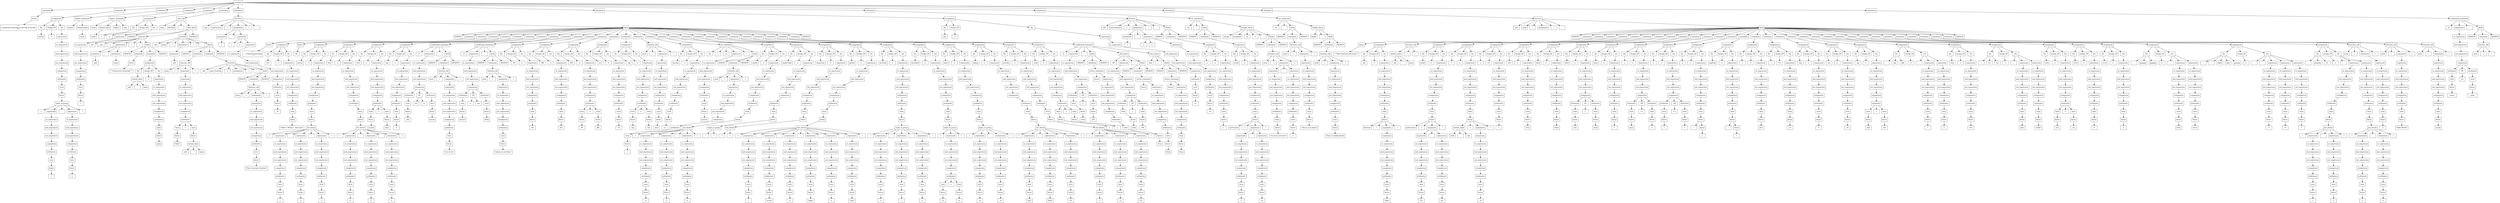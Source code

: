 digraph ParseTree {
    node [shape=box];
    node0 [label="program"];
    node1 [label="statement"];
    node0 -> node1;
    node2 [label="factor"];
    node1 -> node2;
    node3 [label="\"\"\"
A multi-line docstring at the top of the file
\"\"\""];
    node2 -> node3;
    node4 [label="statement"];
    node0 -> node4;
    node5 [label="assignment"];
    node4 -> node5;
    node6 [label="lhs"];
    node5 -> node6;
    node7 [label="myTup"];
    node6 -> node7;
    node8 [label="Assign_OP"];
    node5 -> node8;
    node9 [label="="];
    node8 -> node9;
    node10 [label="rhs"];
    node5 -> node10;
    node11 [label="expression"];
    node10 -> node11;
    node12 [label="or_expression"];
    node11 -> node12;
    node13 [label="and_expression"];
    node12 -> node13;
    node14 [label="not_expression"];
    node13 -> node14;
    node15 [label="comparison"];
    node14 -> node15;
    node16 [label="arithmetic"];
    node15 -> node16;
    node17 [label="term"];
    node16 -> node17;
    node18 [label="factor"];
    node17 -> node18;
    node19 [label="tuple_or_group"];
    node18 -> node19;
    node20 [label="("];
    node19 -> node20;
    node21 [label="expression"];
    node19 -> node21;
    node22 [label="or_expression"];
    node21 -> node22;
    node23 [label="and_expression"];
    node22 -> node23;
    node24 [label="not_expression"];
    node23 -> node24;
    node25 [label="comparison"];
    node24 -> node25;
    node26 [label="arithmetic"];
    node25 -> node26;
    node27 [label="term"];
    node26 -> node27;
    node28 [label="factor"];
    node27 -> node28;
    node29 [label="1"];
    node28 -> node29;
    node30 [label=","];
    node19 -> node30;
    node31 [label="expression"];
    node19 -> node31;
    node32 [label="or_expression"];
    node31 -> node32;
    node33 [label="and_expression"];
    node32 -> node33;
    node34 [label="not_expression"];
    node33 -> node34;
    node35 [label="comparison"];
    node34 -> node35;
    node36 [label="arithmetic"];
    node35 -> node36;
    node37 [label="term"];
    node36 -> node37;
    node38 [label="factor"];
    node37 -> node38;
    node39 [label="2"];
    node38 -> node39;
    node40 [label=")"];
    node19 -> node40;
    node41 [label="statement"];
    node0 -> node41;
    node42 [label="import_statement"];
    node41 -> node42;
    node43 [label="import"];
    node42 -> node43;
    node44 [label="dotted_name"];
    node42 -> node44;
    node45 [label="math"];
    node44 -> node45;
    node46 [label="statement"];
    node0 -> node46;
    node47 [label="import_statement"];
    node46 -> node47;
    node48 [label="from"];
    node47 -> node48;
    node49 [label="dotted_name"];
    node47 -> node49;
    node50 [label="math"];
    node49 -> node50;
    node51 [label="import"];
    node47 -> node51;
    node52 [label="sqrt"];
    node47 -> node52;
    node53 [label="statement"];
    node0 -> node53;
    node54 [label="assignment"];
    node53 -> node54;
    node55 [label="lhs"];
    node54 -> node55;
    node56 [label="x"];
    node55 -> node56;
    node57 [label="Assign_OP"];
    node54 -> node57;
    node58 [label="="];
    node57 -> node58;
    node59 [label="rhs"];
    node54 -> node59;
    node60 [label="expression"];
    node59 -> node60;
    node61 [label="or_expression"];
    node60 -> node61;
    node62 [label="and_expression"];
    node61 -> node62;
    node63 [label="not_expression"];
    node62 -> node63;
    node64 [label="comparison"];
    node63 -> node64;
    node65 [label="arithmetic"];
    node64 -> node65;
    node66 [label="term"];
    node65 -> node66;
    node67 [label="factor"];
    node66 -> node67;
    node68 [label="1"];
    node67 -> node68;
    node69 [label="statement"];
    node0 -> node69;
    node70 [label="class_def"];
    node69 -> node70;
    node71 [label="class"];
    node70 -> node71;
    node72 [label="MyClass"];
    node70 -> node72;
    node73 [label=":"];
    node70 -> node73;
    node74 [label="class_block"];
    node70 -> node74;
    node75 [label="INDENT"];
    node74 -> node75;
    node76 [label="function"];
    node74 -> node76;
    node77 [label="def"];
    node76 -> node77;
    node78 [label="__init__"];
    node76 -> node78;
    node79 [label="("];
    node76 -> node79;
    node80 [label="parameters"];
    node76 -> node80;
    node81 [label="parameter"];
    node80 -> node81;
    node82 [label="self"];
    node81 -> node82;
    node83 [label=","];
    node80 -> node83;
    node84 [label="parameter"];
    node80 -> node84;
    node85 [label="name"];
    node84 -> node85;
    node86 [label=")"];
    node76 -> node86;
    node87 [label=":"];
    node76 -> node87;
    node88 [label="block"];
    node76 -> node88;
    node89 [label="INDENT"];
    node88 -> node89;
    node90 [label="statement"];
    node88 -> node90;
    node91 [label="factor"];
    node90 -> node91;
    node92 [label="\"\"\"Constructor docstring\"\"\""];
    node91 -> node92;
    node93 [label="statement"];
    node88 -> node93;
    node94 [label="assignment"];
    node93 -> node94;
    node95 [label="lhs"];
    node94 -> node95;
    node96 [label="dotted_name"];
    node95 -> node96;
    node97 [label="self"];
    node96 -> node97;
    node98 [label="."];
    node96 -> node98;
    node99 [label="name"];
    node96 -> node99;
    node100 [label="Assign_OP"];
    node94 -> node100;
    node101 [label="="];
    node100 -> node101;
    node102 [label="rhs"];
    node94 -> node102;
    node103 [label="expression"];
    node102 -> node103;
    node104 [label="or_expression"];
    node103 -> node104;
    node105 [label="and_expression"];
    node104 -> node105;
    node106 [label="not_expression"];
    node105 -> node106;
    node107 [label="comparison"];
    node106 -> node107;
    node108 [label="arithmetic"];
    node107 -> node108;
    node109 [label="term"];
    node108 -> node109;
    node110 [label="factor"];
    node109 -> node110;
    node111 [label="name"];
    node110 -> node111;
    node112 [label="DEDENT"];
    node88 -> node112;
    node113 [label="function"];
    node74 -> node113;
    node114 [label="def"];
    node113 -> node114;
    node115 [label="greet"];
    node113 -> node115;
    node116 [label="("];
    node113 -> node116;
    node117 [label="parameters"];
    node113 -> node117;
    node118 [label="parameter"];
    node117 -> node118;
    node119 [label="self"];
    node118 -> node119;
    node120 [label=")"];
    node113 -> node120;
    node121 [label=":"];
    node113 -> node121;
    node122 [label="block"];
    node113 -> node122;
    node123 [label="INDENT"];
    node122 -> node123;
    node124 [label="statement"];
    node122 -> node124;
    node125 [label="function_call"];
    node124 -> node125;
    node126 [label="print"];
    node125 -> node126;
    node127 [label="("];
    node125 -> node127;
    node128 [label="arguments"];
    node125 -> node128;
    node129 [label="expression"];
    node128 -> node129;
    node130 [label="or_expression"];
    node129 -> node130;
    node131 [label="and_expression"];
    node130 -> node131;
    node132 [label="not_expression"];
    node131 -> node132;
    node133 [label="comparison"];
    node132 -> node133;
    node134 [label="arithmetic"];
    node133 -> node134;
    node135 [label="term"];
    node134 -> node135;
    node136 [label="factor"];
    node135 -> node136;
    node137 [label="\"hello\""];
    node136 -> node137;
    node138 [label="+"];
    node134 -> node138;
    node139 [label="term"];
    node134 -> node139;
    node140 [label="factor"];
    node139 -> node140;
    node141 [label="dotted_name"];
    node140 -> node141;
    node142 [label="self"];
    node141 -> node142;
    node143 [label="."];
    node141 -> node143;
    node144 [label="name"];
    node141 -> node144;
    node145 [label=")"];
    node125 -> node145;
    node146 [label="statement"];
    node122 -> node146;
    node147 [label="function"];
    node146 -> node147;
    node148 [label="def"];
    node147 -> node148;
    node149 [label="inner_function"];
    node147 -> node149;
    node150 [label="("];
    node147 -> node150;
    node151 [label="parameters"];
    node147 -> node151;
    node152 [label=")"];
    node147 -> node152;
    node153 [label=":"];
    node147 -> node153;
    node154 [label="block"];
    node147 -> node154;
    node155 [label="INDENT"];
    node154 -> node155;
    node156 [label="statement"];
    node154 -> node156;
    node157 [label="function_call"];
    node156 -> node157;
    node158 [label="print"];
    node157 -> node158;
    node159 [label="("];
    node157 -> node159;
    node160 [label="arguments"];
    node157 -> node160;
    node161 [label="expression"];
    node160 -> node161;
    node162 [label="or_expression"];
    node161 -> node162;
    node163 [label="and_expression"];
    node162 -> node163;
    node164 [label="not_expression"];
    node163 -> node164;
    node165 [label="comparison"];
    node164 -> node165;
    node166 [label="arithmetic"];
    node165 -> node166;
    node167 [label="term"];
    node166 -> node167;
    node168 [label="factor"];
    node167 -> node168;
    node169 [label="\"This is an inner function\""];
    node168 -> node169;
    node170 [label=")"];
    node157 -> node170;
    node171 [label="DEDENT"];
    node154 -> node171;
    node172 [label="DEDENT"];
    node122 -> node172;
    node173 [label="DEDENT"];
    node74 -> node173;
    node174 [label="statement"];
    node0 -> node174;
    node175 [label="function"];
    node174 -> node175;
    node176 [label="def"];
    node175 -> node176;
    node177 [label="myFunction"];
    node175 -> node177;
    node178 [label="("];
    node175 -> node178;
    node179 [label="parameters"];
    node175 -> node179;
    node180 [label="parameter"];
    node179 -> node180;
    node181 [label="x"];
    node180 -> node181;
    node182 [label=","];
    node179 -> node182;
    node183 [label="parameter"];
    node179 -> node183;
    node184 [label="y"];
    node183 -> node184;
    node185 [label="="];
    node183 -> node185;
    node186 [label="expression"];
    node183 -> node186;
    node187 [label="or_expression"];
    node186 -> node187;
    node188 [label="and_expression"];
    node187 -> node188;
    node189 [label="not_expression"];
    node188 -> node189;
    node190 [label="comparison"];
    node189 -> node190;
    node191 [label="arithmetic"];
    node190 -> node191;
    node192 [label="term"];
    node191 -> node192;
    node193 [label="factor"];
    node192 -> node193;
    node194 [label="10"];
    node193 -> node194;
    node195 [label=")"];
    node175 -> node195;
    node196 [label=":"];
    node175 -> node196;
    node197 [label="block"];
    node175 -> node197;
    node198 [label="INDENT"];
    node197 -> node198;
    node199 [label="statement"];
    node197 -> node199;
    node200 [label="factor"];
    node199 -> node200;
    node201 [label="\"\"\"
    A function docstring
    \"\"\""];
    node200 -> node201;
    node202 [label="statement"];
    node197 -> node202;
    node203 [label="assignment"];
    node202 -> node203;
    node204 [label="lhs"];
    node203 -> node204;
    node205 [label="str1"];
    node204 -> node205;
    node206 [label="Assign_OP"];
    node203 -> node206;
    node207 [label="="];
    node206 -> node207;
    node208 [label="rhs"];
    node203 -> node208;
    node209 [label="expression"];
    node208 -> node209;
    node210 [label="or_expression"];
    node209 -> node210;
    node211 [label="and_expression"];
    node210 -> node211;
    node212 [label="not_expression"];
    node211 -> node212;
    node213 [label="comparison"];
    node212 -> node213;
    node214 [label="arithmetic"];
    node213 -> node214;
    node215 [label="term"];
    node214 -> node215;
    node216 [label="factor"];
    node215 -> node216;
    node217 [label="\"Hello \\\" World \\\"  Next line\""];
    node216 -> node217;
    node218 [label="statement"];
    node197 -> node218;
    node219 [label="factor"];
    node218 -> node219;
    node220 [label="\"hi\""];
    node219 -> node220;
    node221 [label="statement"];
    node197 -> node221;
    node222 [label="assignment"];
    node221 -> node222;
    node223 [label="lhs"];
    node222 -> node223;
    node224 [label="myList"];
    node223 -> node224;
    node225 [label="Assign_OP"];
    node222 -> node225;
    node226 [label="="];
    node225 -> node226;
    node227 [label="rhs"];
    node222 -> node227;
    node228 [label="expression"];
    node227 -> node228;
    node229 [label="or_expression"];
    node228 -> node229;
    node230 [label="and_expression"];
    node229 -> node230;
    node231 [label="not_expression"];
    node230 -> node231;
    node232 [label="comparison"];
    node231 -> node232;
    node233 [label="arithmetic"];
    node232 -> node233;
    node234 [label="term"];
    node233 -> node234;
    node235 [label="factor"];
    node234 -> node235;
    node236 [label="list_literal"];
    node235 -> node236;
    node237 [label="["];
    node236 -> node237;
    node238 [label="expression"];
    node236 -> node238;
    node239 [label="or_expression"];
    node238 -> node239;
    node240 [label="and_expression"];
    node239 -> node240;
    node241 [label="not_expression"];
    node240 -> node241;
    node242 [label="comparison"];
    node241 -> node242;
    node243 [label="arithmetic"];
    node242 -> node243;
    node244 [label="term"];
    node243 -> node244;
    node245 [label="factor"];
    node244 -> node245;
    node246 [label="1"];
    node245 -> node246;
    node247 [label=","];
    node236 -> node247;
    node248 [label="expression"];
    node236 -> node248;
    node249 [label="or_expression"];
    node248 -> node249;
    node250 [label="and_expression"];
    node249 -> node250;
    node251 [label="not_expression"];
    node250 -> node251;
    node252 [label="comparison"];
    node251 -> node252;
    node253 [label="arithmetic"];
    node252 -> node253;
    node254 [label="term"];
    node253 -> node254;
    node255 [label="factor"];
    node254 -> node255;
    node256 [label="2"];
    node255 -> node256;
    node257 [label=","];
    node236 -> node257;
    node258 [label="expression"];
    node236 -> node258;
    node259 [label="or_expression"];
    node258 -> node259;
    node260 [label="and_expression"];
    node259 -> node260;
    node261 [label="not_expression"];
    node260 -> node261;
    node262 [label="comparison"];
    node261 -> node262;
    node263 [label="arithmetic"];
    node262 -> node263;
    node264 [label="term"];
    node263 -> node264;
    node265 [label="factor"];
    node264 -> node265;
    node266 [label="3"];
    node265 -> node266;
    node267 [label="]"];
    node236 -> node267;
    node268 [label="statement"];
    node197 -> node268;
    node269 [label="assignment"];
    node268 -> node269;
    node270 [label="lhs"];
    node269 -> node270;
    node271 [label="list2"];
    node270 -> node271;
    node272 [label="Assign_OP"];
    node269 -> node272;
    node273 [label="="];
    node272 -> node273;
    node274 [label="rhs"];
    node269 -> node274;
    node275 [label="expression"];
    node274 -> node275;
    node276 [label="or_expression"];
    node275 -> node276;
    node277 [label="and_expression"];
    node276 -> node277;
    node278 [label="not_expression"];
    node277 -> node278;
    node279 [label="comparison"];
    node278 -> node279;
    node280 [label="arithmetic"];
    node279 -> node280;
    node281 [label="term"];
    node280 -> node281;
    node282 [label="factor"];
    node281 -> node282;
    node283 [label="list_literal"];
    node282 -> node283;
    node284 [label="["];
    node283 -> node284;
    node285 [label="expression"];
    node283 -> node285;
    node286 [label="or_expression"];
    node285 -> node286;
    node287 [label="and_expression"];
    node286 -> node287;
    node288 [label="not_expression"];
    node287 -> node288;
    node289 [label="comparison"];
    node288 -> node289;
    node290 [label="arithmetic"];
    node289 -> node290;
    node291 [label="term"];
    node290 -> node291;
    node292 [label="factor"];
    node291 -> node292;
    node293 [label="4"];
    node292 -> node293;
    node294 [label=","];
    node283 -> node294;
    node295 [label="expression"];
    node283 -> node295;
    node296 [label="or_expression"];
    node295 -> node296;
    node297 [label="and_expression"];
    node296 -> node297;
    node298 [label="not_expression"];
    node297 -> node298;
    node299 [label="comparison"];
    node298 -> node299;
    node300 [label="arithmetic"];
    node299 -> node300;
    node301 [label="term"];
    node300 -> node301;
    node302 [label="factor"];
    node301 -> node302;
    node303 [label="5"];
    node302 -> node303;
    node304 [label=","];
    node283 -> node304;
    node305 [label="expression"];
    node283 -> node305;
    node306 [label="or_expression"];
    node305 -> node306;
    node307 [label="and_expression"];
    node306 -> node307;
    node308 [label="not_expression"];
    node307 -> node308;
    node309 [label="comparison"];
    node308 -> node309;
    node310 [label="arithmetic"];
    node309 -> node310;
    node311 [label="term"];
    node310 -> node311;
    node312 [label="factor"];
    node311 -> node312;
    node313 [label="6"];
    node312 -> node313;
    node314 [label="]"];
    node283 -> node314;
    node315 [label="statement"];
    node197 -> node315;
    node316 [label="assignment"];
    node315 -> node316;
    node317 [label="lhs"];
    node316 -> node317;
    node318 [label="list3"];
    node317 -> node318;
    node319 [label="Assign_OP"];
    node316 -> node319;
    node320 [label="="];
    node319 -> node320;
    node321 [label="rhs"];
    node316 -> node321;
    node322 [label="expression"];
    node321 -> node322;
    node323 [label="or_expression"];
    node322 -> node323;
    node324 [label="and_expression"];
    node323 -> node324;
    node325 [label="not_expression"];
    node324 -> node325;
    node326 [label="comparison"];
    node325 -> node326;
    node327 [label="arithmetic"];
    node326 -> node327;
    node328 [label="term"];
    node327 -> node328;
    node329 [label="factor"];
    node328 -> node329;
    node330 [label="myList"];
    node329 -> node330;
    node331 [label="+"];
    node327 -> node331;
    node332 [label="term"];
    node327 -> node332;
    node333 [label="factor"];
    node332 -> node333;
    node334 [label="list2"];
    node333 -> node334;
    node335 [label="statement"];
    node197 -> node335;
    node336 [label="assignment"];
    node335 -> node336;
    node337 [label="lhs"];
    node336 -> node337;
    node338 [label="wqt"];
    node337 -> node338;
    node339 [label="Assign_OP"];
    node336 -> node339;
    node340 [label="="];
    node339 -> node340;
    node341 [label="rhs"];
    node336 -> node341;
    node342 [label="expression"];
    node341 -> node342;
    node343 [label="or_expression"];
    node342 -> node343;
    node344 [label="and_expression"];
    node343 -> node344;
    node345 [label="not_expression"];
    node344 -> node345;
    node346 [label="comparison"];
    node345 -> node346;
    node347 [label="arithmetic"];
    node346 -> node347;
    node348 [label="term"];
    node347 -> node348;
    node349 [label="factor"];
    node348 -> node349;
    node350 [label="5"];
    node349 -> node350;
    node351 [label="statement"];
    node197 -> node351;
    node352 [label="conditional_statement"];
    node351 -> node352;
    node353 [label="if"];
    node352 -> node353;
    node354 [label="expression"];
    node352 -> node354;
    node355 [label="or_expression"];
    node354 -> node355;
    node356 [label="and_expression"];
    node355 -> node356;
    node357 [label="not_expression"];
    node356 -> node357;
    node358 [label="comparison"];
    node357 -> node358;
    node359 [label="arithmetic"];
    node358 -> node359;
    node360 [label="term"];
    node359 -> node360;
    node361 [label="factor"];
    node360 -> node361;
    node362 [label="wqt"];
    node361 -> node362;
    node363 [label="OP"];
    node358 -> node363;
    node364 [label="not"];
    node363 -> node364;
    node365 [label="in"];
    node363 -> node365;
    node366 [label="arithmetic"];
    node358 -> node366;
    node367 [label="term"];
    node366 -> node367;
    node368 [label="factor"];
    node367 -> node368;
    node369 [label="myList"];
    node368 -> node369;
    node370 [label=":"];
    node352 -> node370;
    node371 [label="block"];
    node352 -> node371;
    node372 [label="INDENT"];
    node371 -> node372;
    node373 [label="statement"];
    node371 -> node373;
    node374 [label="function_call"];
    node373 -> node374;
    node375 [label="print"];
    node374 -> node375;
    node376 [label="("];
    node374 -> node376;
    node377 [label="arguments"];
    node374 -> node377;
    node378 [label="expression"];
    node377 -> node378;
    node379 [label="or_expression"];
    node378 -> node379;
    node380 [label="and_expression"];
    node379 -> node380;
    node381 [label="not_expression"];
    node380 -> node381;
    node382 [label="comparison"];
    node381 -> node382;
    node383 [label="arithmetic"];
    node382 -> node383;
    node384 [label="term"];
    node383 -> node384;
    node385 [label="factor"];
    node384 -> node385;
    node386 [label="\"not in list\""];
    node385 -> node386;
    node387 [label=")"];
    node374 -> node387;
    node388 [label="DEDENT"];
    node371 -> node388;
    node389 [label="statement"];
    node197 -> node389;
    node390 [label="conditional_statement"];
    node389 -> node390;
    node391 [label="if"];
    node390 -> node391;
    node392 [label="expression"];
    node390 -> node392;
    node393 [label="or_expression"];
    node392 -> node393;
    node394 [label="and_expression"];
    node393 -> node394;
    node395 [label="not_expression"];
    node394 -> node395;
    node396 [label="comparison"];
    node395 -> node396;
    node397 [label="arithmetic"];
    node396 -> node397;
    node398 [label="term"];
    node397 -> node398;
    node399 [label="factor"];
    node398 -> node399;
    node400 [label="myList"];
    node399 -> node400;
    node401 [label="OP"];
    node396 -> node401;
    node402 [label="is"];
    node401 -> node402;
    node403 [label="not"];
    node401 -> node403;
    node404 [label="arithmetic"];
    node396 -> node404;
    node405 [label="term"];
    node404 -> node405;
    node406 [label="factor"];
    node405 -> node406;
    node407 [label="None"];
    node406 -> node407;
    node408 [label=":"];
    node390 -> node408;
    node409 [label="block"];
    node390 -> node409;
    node410 [label="INDENT"];
    node409 -> node410;
    node411 [label="statement"];
    node409 -> node411;
    node412 [label="function_call"];
    node411 -> node412;
    node413 [label="print"];
    node412 -> node413;
    node414 [label="("];
    node412 -> node414;
    node415 [label="arguments"];
    node412 -> node415;
    node416 [label="expression"];
    node415 -> node416;
    node417 [label="or_expression"];
    node416 -> node417;
    node418 [label="and_expression"];
    node417 -> node418;
    node419 [label="not_expression"];
    node418 -> node419;
    node420 [label="comparison"];
    node419 -> node420;
    node421 [label="arithmetic"];
    node420 -> node421;
    node422 [label="term"];
    node421 -> node422;
    node423 [label="factor"];
    node422 -> node423;
    node424 [label="\"myList is not None\""];
    node423 -> node424;
    node425 [label=")"];
    node412 -> node425;
    node426 [label="DEDENT"];
    node409 -> node426;
    node427 [label="statement"];
    node197 -> node427;
    node428 [label="assignment"];
    node427 -> node428;
    node429 [label="lhs"];
    node428 -> node429;
    node430 [label="fff"];
    node429 -> node430;
    node431 [label="Assign_OP"];
    node428 -> node431;
    node432 [label="="];
    node431 -> node432;
    node433 [label="rhs"];
    node428 -> node433;
    node434 [label="expression"];
    node433 -> node434;
    node435 [label="or_expression"];
    node434 -> node435;
    node436 [label="and_expression"];
    node435 -> node436;
    node437 [label="not_expression"];
    node436 -> node437;
    node438 [label="comparison"];
    node437 -> node438;
    node439 [label="arithmetic"];
    node438 -> node439;
    node440 [label="term"];
    node439 -> node440;
    node441 [label="factor"];
    node440 -> node441;
    node442 [label="\"he\""];
    node441 -> node442;
    node443 [label="statement"];
    node197 -> node443;
    node444 [label="assignment"];
    node443 -> node444;
    node445 [label="lhs"];
    node444 -> node445;
    node446 [label="fff2"];
    node445 -> node446;
    node447 [label="Assign_OP"];
    node444 -> node447;
    node448 [label="="];
    node447 -> node448;
    node449 [label="rhs"];
    node444 -> node449;
    node450 [label="expression"];
    node449 -> node450;
    node451 [label="or_expression"];
    node450 -> node451;
    node452 [label="and_expression"];
    node451 -> node452;
    node453 [label="not_expression"];
    node452 -> node453;
    node454 [label="comparison"];
    node453 -> node454;
    node455 [label="arithmetic"];
    node454 -> node455;
    node456 [label="term"];
    node455 -> node456;
    node457 [label="factor"];
    node456 -> node457;
    node458 [label="\"llo\""];
    node457 -> node458;
    node459 [label="statement"];
    node197 -> node459;
    node460 [label="assignment"];
    node459 -> node460;
    node461 [label="lhs"];
    node460 -> node461;
    node462 [label="fff3"];
    node461 -> node462;
    node463 [label="Assign_OP"];
    node460 -> node463;
    node464 [label="="];
    node463 -> node464;
    node465 [label="rhs"];
    node460 -> node465;
    node466 [label="expression"];
    node465 -> node466;
    node467 [label="or_expression"];
    node466 -> node467;
    node468 [label="and_expression"];
    node467 -> node468;
    node469 [label="not_expression"];
    node468 -> node469;
    node470 [label="comparison"];
    node469 -> node470;
    node471 [label="arithmetic"];
    node470 -> node471;
    node472 [label="term"];
    node471 -> node472;
    node473 [label="factor"];
    node472 -> node473;
    node474 [label="fff"];
    node473 -> node474;
    node475 [label="+"];
    node471 -> node475;
    node476 [label="term"];
    node471 -> node476;
    node477 [label="factor"];
    node476 -> node477;
    node478 [label="fff2"];
    node477 -> node478;
    node479 [label="statement"];
    node197 -> node479;
    node480 [label="assignment"];
    node479 -> node480;
    node481 [label="lhs"];
    node480 -> node481;
    node482 [label="wrt"];
    node481 -> node482;
    node483 [label="Assign_OP"];
    node480 -> node483;
    node484 [label="="];
    node483 -> node484;
    node485 [label="rhs"];
    node480 -> node485;
    node486 [label="expression"];
    node485 -> node486;
    node487 [label="or_expression"];
    node486 -> node487;
    node488 [label="and_expression"];
    node487 -> node488;
    node489 [label="not_expression"];
    node488 -> node489;
    node490 [label="comparison"];
    node489 -> node490;
    node491 [label="arithmetic"];
    node490 -> node491;
    node492 [label="term"];
    node491 -> node492;
    node493 [label="factor"];
    node492 -> node493;
    node494 [label="10"];
    node493 -> node494;
    node495 [label="statement"];
    node197 -> node495;
    node496 [label="assignment"];
    node495 -> node496;
    node497 [label="lhs"];
    node496 -> node497;
    node498 [label="qq"];
    node497 -> node498;
    node499 [label="Assign_OP"];
    node496 -> node499;
    node500 [label="="];
    node499 -> node500;
    node501 [label="rhs"];
    node496 -> node501;
    node502 [label="expression"];
    node501 -> node502;
    node503 [label="or_expression"];
    node502 -> node503;
    node504 [label="and_expression"];
    node503 -> node504;
    node505 [label="not_expression"];
    node504 -> node505;
    node506 [label="comparison"];
    node505 -> node506;
    node507 [label="arithmetic"];
    node506 -> node507;
    node508 [label="term"];
    node507 -> node508;
    node509 [label="factor"];
    node508 -> node509;
    node510 [label="wqt"];
    node509 -> node510;
    node511 [label="+"];
    node507 -> node511;
    node512 [label="term"];
    node507 -> node512;
    node513 [label="factor"];
    node512 -> node513;
    node514 [label="wrt"];
    node513 -> node514;
    node515 [label="statement"];
    node197 -> node515;
    node516 [label="function_call"];
    node515 -> node516;
    node517 [label="print"];
    node516 -> node517;
    node518 [label="("];
    node516 -> node518;
    node519 [label="arguments"];
    node516 -> node519;
    node520 [label="expression"];
    node519 -> node520;
    node521 [label="or_expression"];
    node520 -> node521;
    node522 [label="and_expression"];
    node521 -> node522;
    node523 [label="not_expression"];
    node522 -> node523;
    node524 [label="comparison"];
    node523 -> node524;
    node525 [label="arithmetic"];
    node524 -> node525;
    node526 [label="term"];
    node525 -> node526;
    node527 [label="factor"];
    node526 -> node527;
    node528 [label="list3"];
    node527 -> node528;
    node529 [label=")"];
    node516 -> node529;
    node530 [label="statement"];
    node197 -> node530;
    node531 [label="assignment"];
    node530 -> node531;
    node532 [label="lhs"];
    node531 -> node532;
    node533 [label="mychar"];
    node532 -> node533;
    node534 [label="Assign_OP"];
    node531 -> node534;
    node535 [label="="];
    node534 -> node535;
    node536 [label="rhs"];
    node531 -> node536;
    node537 [label="expression"];
    node536 -> node537;
    node538 [label="or_expression"];
    node537 -> node538;
    node539 [label="and_expression"];
    node538 -> node539;
    node540 [label="not_expression"];
    node539 -> node540;
    node541 [label="comparison"];
    node540 -> node541;
    node542 [label="arithmetic"];
    node541 -> node542;
    node543 [label="term"];
    node542 -> node543;
    node544 [label="factor"];
    node543 -> node544;
    node545 [label="'a'"];
    node544 -> node545;
    node546 [label="statement"];
    node197 -> node546;
    node547 [label="for_statement"];
    node546 -> node547;
    node548 [label="for"];
    node547 -> node548;
    node549 [label="i"];
    node547 -> node549;
    node550 [label="in"];
    node547 -> node550;
    node551 [label="expression"];
    node547 -> node551;
    node552 [label="or_expression"];
    node551 -> node552;
    node553 [label="and_expression"];
    node552 -> node553;
    node554 [label="not_expression"];
    node553 -> node554;
    node555 [label="comparison"];
    node554 -> node555;
    node556 [label="arithmetic"];
    node555 -> node556;
    node557 [label="term"];
    node556 -> node557;
    node558 [label="factor"];
    node557 -> node558;
    node559 [label="myList"];
    node558 -> node559;
    node560 [label=":"];
    node547 -> node560;
    node561 [label="block"];
    node547 -> node561;
    node562 [label="INDENT"];
    node561 -> node562;
    node563 [label="statement"];
    node561 -> node563;
    node564 [label="function_call"];
    node563 -> node564;
    node565 [label="print"];
    node564 -> node565;
    node566 [label="("];
    node564 -> node566;
    node567 [label="arguments"];
    node564 -> node567;
    node568 [label="expression"];
    node567 -> node568;
    node569 [label="or_expression"];
    node568 -> node569;
    node570 [label="and_expression"];
    node569 -> node570;
    node571 [label="not_expression"];
    node570 -> node571;
    node572 [label="comparison"];
    node571 -> node572;
    node573 [label="arithmetic"];
    node572 -> node573;
    node574 [label="term"];
    node573 -> node574;
    node575 [label="factor"];
    node574 -> node575;
    node576 [label="i"];
    node575 -> node576;
    node577 [label=")"];
    node564 -> node577;
    node578 [label="DEDENT"];
    node561 -> node578;
    node579 [label="statement"];
    node197 -> node579;
    node580 [label="assignment"];
    node579 -> node580;
    node581 [label="lhs"];
    node580 -> node581;
    node582 [label="mySet"];
    node581 -> node582;
    node583 [label="Assign_OP"];
    node580 -> node583;
    node584 [label="="];
    node583 -> node584;
    node585 [label="rhs"];
    node580 -> node585;
    node586 [label="expression"];
    node585 -> node586;
    node587 [label="or_expression"];
    node586 -> node587;
    node588 [label="and_expression"];
    node587 -> node588;
    node589 [label="not_expression"];
    node588 -> node589;
    node590 [label="comparison"];
    node589 -> node590;
    node591 [label="arithmetic"];
    node590 -> node591;
    node592 [label="term"];
    node591 -> node592;
    node593 [label="factor"];
    node592 -> node593;
    node594 [label="set_literal"];
    node593 -> node594;
    node595 [label="{"];
    node594 -> node595;
    node596 [label="expression"];
    node594 -> node596;
    node597 [label="or_expression"];
    node596 -> node597;
    node598 [label="and_expression"];
    node597 -> node598;
    node599 [label="not_expression"];
    node598 -> node599;
    node600 [label="comparison"];
    node599 -> node600;
    node601 [label="arithmetic"];
    node600 -> node601;
    node602 [label="term"];
    node601 -> node602;
    node603 [label="factor"];
    node602 -> node603;
    node604 [label="4"];
    node603 -> node604;
    node605 [label=","];
    node594 -> node605;
    node606 [label="expression"];
    node594 -> node606;
    node607 [label="or_expression"];
    node606 -> node607;
    node608 [label="and_expression"];
    node607 -> node608;
    node609 [label="not_expression"];
    node608 -> node609;
    node610 [label="comparison"];
    node609 -> node610;
    node611 [label="arithmetic"];
    node610 -> node611;
    node612 [label="term"];
    node611 -> node612;
    node613 [label="factor"];
    node612 -> node613;
    node614 [label="5"];
    node613 -> node614;
    node615 [label=","];
    node594 -> node615;
    node616 [label="expression"];
    node594 -> node616;
    node617 [label="or_expression"];
    node616 -> node617;
    node618 [label="and_expression"];
    node617 -> node618;
    node619 [label="not_expression"];
    node618 -> node619;
    node620 [label="comparison"];
    node619 -> node620;
    node621 [label="arithmetic"];
    node620 -> node621;
    node622 [label="term"];
    node621 -> node622;
    node623 [label="factor"];
    node622 -> node623;
    node624 [label="6"];
    node623 -> node624;
    node625 [label="}"];
    node594 -> node625;
    node626 [label="statement"];
    node197 -> node626;
    node627 [label="assignment"];
    node626 -> node627;
    node628 [label="lhs"];
    node627 -> node628;
    node629 [label="emptyTuple"];
    node628 -> node629;
    node630 [label="Assign_OP"];
    node627 -> node630;
    node631 [label="="];
    node630 -> node631;
    node632 [label="rhs"];
    node627 -> node632;
    node633 [label="expression"];
    node632 -> node633;
    node634 [label="or_expression"];
    node633 -> node634;
    node635 [label="and_expression"];
    node634 -> node635;
    node636 [label="not_expression"];
    node635 -> node636;
    node637 [label="comparison"];
    node636 -> node637;
    node638 [label="arithmetic"];
    node637 -> node638;
    node639 [label="term"];
    node638 -> node639;
    node640 [label="factor"];
    node639 -> node640;
    node641 [label="tuple_or_group"];
    node640 -> node641;
    node642 [label="("];
    node641 -> node642;
    node643 [label=")"];
    node641 -> node643;
    node644 [label="statement"];
    node197 -> node644;
    node645 [label="assignment"];
    node644 -> node645;
    node646 [label="lhs"];
    node645 -> node646;
    node647 [label="emptyList"];
    node646 -> node647;
    node648 [label="Assign_OP"];
    node645 -> node648;
    node649 [label="="];
    node648 -> node649;
    node650 [label="rhs"];
    node645 -> node650;
    node651 [label="expression"];
    node650 -> node651;
    node652 [label="or_expression"];
    node651 -> node652;
    node653 [label="and_expression"];
    node652 -> node653;
    node654 [label="not_expression"];
    node653 -> node654;
    node655 [label="comparison"];
    node654 -> node655;
    node656 [label="arithmetic"];
    node655 -> node656;
    node657 [label="term"];
    node656 -> node657;
    node658 [label="factor"];
    node657 -> node658;
    node659 [label="list_literal"];
    node658 -> node659;
    node660 [label="["];
    node659 -> node660;
    node661 [label="]"];
    node659 -> node661;
    node662 [label="statement"];
    node197 -> node662;
    node663 [label="assignment"];
    node662 -> node663;
    node664 [label="lhs"];
    node663 -> node664;
    node665 [label="myDict"];
    node664 -> node665;
    node666 [label="Assign_OP"];
    node663 -> node666;
    node667 [label="="];
    node666 -> node667;
    node668 [label="rhs"];
    node663 -> node668;
    node669 [label="expression"];
    node668 -> node669;
    node670 [label="or_expression"];
    node669 -> node670;
    node671 [label="and_expression"];
    node670 -> node671;
    node672 [label="not_expression"];
    node671 -> node672;
    node673 [label="comparison"];
    node672 -> node673;
    node674 [label="arithmetic"];
    node673 -> node674;
    node675 [label="term"];
    node674 -> node675;
    node676 [label="factor"];
    node675 -> node676;
    node677 [label="dict_literal"];
    node676 -> node677;
    node678 [label="{"];
    node677 -> node678;
    node679 [label="expression"];
    node677 -> node679;
    node680 [label="or_expression"];
    node679 -> node680;
    node681 [label="and_expression"];
    node680 -> node681;
    node682 [label="not_expression"];
    node681 -> node682;
    node683 [label="comparison"];
    node682 -> node683;
    node684 [label="arithmetic"];
    node683 -> node684;
    node685 [label="term"];
    node684 -> node685;
    node686 [label="factor"];
    node685 -> node686;
    node687 [label="7"];
    node686 -> node687;
    node688 [label=":"];
    node677 -> node688;
    node689 [label="expression"];
    node677 -> node689;
    node690 [label="or_expression"];
    node689 -> node690;
    node691 [label="and_expression"];
    node690 -> node691;
    node692 [label="not_expression"];
    node691 -> node692;
    node693 [label="comparison"];
    node692 -> node693;
    node694 [label="arithmetic"];
    node693 -> node694;
    node695 [label="term"];
    node694 -> node695;
    node696 [label="factor"];
    node695 -> node696;
    node697 [label="\"seven\""];
    node696 -> node697;
    node698 [label=","];
    node677 -> node698;
    node699 [label="expression"];
    node677 -> node699;
    node700 [label="or_expression"];
    node699 -> node700;
    node701 [label="and_expression"];
    node700 -> node701;
    node702 [label="not_expression"];
    node701 -> node702;
    node703 [label="comparison"];
    node702 -> node703;
    node704 [label="arithmetic"];
    node703 -> node704;
    node705 [label="term"];
    node704 -> node705;
    node706 [label="factor"];
    node705 -> node706;
    node707 [label="8"];
    node706 -> node707;
    node708 [label=":"];
    node677 -> node708;
    node709 [label="expression"];
    node677 -> node709;
    node710 [label="or_expression"];
    node709 -> node710;
    node711 [label="and_expression"];
    node710 -> node711;
    node712 [label="not_expression"];
    node711 -> node712;
    node713 [label="comparison"];
    node712 -> node713;
    node714 [label="arithmetic"];
    node713 -> node714;
    node715 [label="term"];
    node714 -> node715;
    node716 [label="factor"];
    node715 -> node716;
    node717 [label="\"eight\""];
    node716 -> node717;
    node718 [label=","];
    node677 -> node718;
    node719 [label="expression"];
    node677 -> node719;
    node720 [label="or_expression"];
    node719 -> node720;
    node721 [label="and_expression"];
    node720 -> node721;
    node722 [label="not_expression"];
    node721 -> node722;
    node723 [label="comparison"];
    node722 -> node723;
    node724 [label="arithmetic"];
    node723 -> node724;
    node725 [label="term"];
    node724 -> node725;
    node726 [label="factor"];
    node725 -> node726;
    node727 [label="9"];
    node726 -> node727;
    node728 [label=":"];
    node677 -> node728;
    node729 [label="expression"];
    node677 -> node729;
    node730 [label="or_expression"];
    node729 -> node730;
    node731 [label="and_expression"];
    node730 -> node731;
    node732 [label="not_expression"];
    node731 -> node732;
    node733 [label="comparison"];
    node732 -> node733;
    node734 [label="arithmetic"];
    node733 -> node734;
    node735 [label="term"];
    node734 -> node735;
    node736 [label="factor"];
    node735 -> node736;
    node737 [label="\"nine\""];
    node736 -> node737;
    node738 [label="}"];
    node677 -> node738;
    node739 [label="statement"];
    node197 -> node739;
    node740 [label="assignment"];
    node739 -> node740;
    node741 [label="lhs"];
    node740 -> node741;
    node742 [label="myTuple"];
    node741 -> node742;
    node743 [label="Assign_OP"];
    node740 -> node743;
    node744 [label="="];
    node743 -> node744;
    node745 [label="rhs"];
    node740 -> node745;
    node746 [label="expression"];
    node745 -> node746;
    node747 [label="or_expression"];
    node746 -> node747;
    node748 [label="and_expression"];
    node747 -> node748;
    node749 [label="not_expression"];
    node748 -> node749;
    node750 [label="comparison"];
    node749 -> node750;
    node751 [label="arithmetic"];
    node750 -> node751;
    node752 [label="term"];
    node751 -> node752;
    node753 [label="factor"];
    node752 -> node753;
    node754 [label="tuple_or_group"];
    node753 -> node754;
    node755 [label="("];
    node754 -> node755;
    node756 [label="expression"];
    node754 -> node756;
    node757 [label="or_expression"];
    node756 -> node757;
    node758 [label="and_expression"];
    node757 -> node758;
    node759 [label="not_expression"];
    node758 -> node759;
    node760 [label="comparison"];
    node759 -> node760;
    node761 [label="arithmetic"];
    node760 -> node761;
    node762 [label="term"];
    node761 -> node762;
    node763 [label="factor"];
    node762 -> node763;
    node764 [label="0"];
    node763 -> node764;
    node765 [label=","];
    node754 -> node765;
    node766 [label="expression"];
    node754 -> node766;
    node767 [label="or_expression"];
    node766 -> node767;
    node768 [label="and_expression"];
    node767 -> node768;
    node769 [label="not_expression"];
    node768 -> node769;
    node770 [label="comparison"];
    node769 -> node770;
    node771 [label="arithmetic"];
    node770 -> node771;
    node772 [label="term"];
    node771 -> node772;
    node773 [label="factor"];
    node772 -> node773;
    node774 [label="1"];
    node773 -> node774;
    node775 [label=","];
    node754 -> node775;
    node776 [label="expression"];
    node754 -> node776;
    node777 [label="or_expression"];
    node776 -> node777;
    node778 [label="and_expression"];
    node777 -> node778;
    node779 [label="not_expression"];
    node778 -> node779;
    node780 [label="comparison"];
    node779 -> node780;
    node781 [label="arithmetic"];
    node780 -> node781;
    node782 [label="term"];
    node781 -> node782;
    node783 [label="factor"];
    node782 -> node783;
    node784 [label="2"];
    node783 -> node784;
    node785 [label=")"];
    node754 -> node785;
    node786 [label="statement"];
    node197 -> node786;
    node787 [label="assignment"];
    node786 -> node787;
    node788 [label="lhs"];
    node787 -> node788;
    node789 [label="myTuple2"];
    node788 -> node789;
    node790 [label="Assign_OP"];
    node787 -> node790;
    node791 [label="="];
    node790 -> node791;
    node792 [label="rhs"];
    node787 -> node792;
    node793 [label="expression"];
    node792 -> node793;
    node794 [label="or_expression"];
    node793 -> node794;
    node795 [label="and_expression"];
    node794 -> node795;
    node796 [label="not_expression"];
    node795 -> node796;
    node797 [label="comparison"];
    node796 -> node797;
    node798 [label="arithmetic"];
    node797 -> node798;
    node799 [label="term"];
    node798 -> node799;
    node800 [label="factor"];
    node799 -> node800;
    node801 [label="tuple_or_group"];
    node800 -> node801;
    node802 [label="("];
    node801 -> node802;
    node803 [label="expression"];
    node801 -> node803;
    node804 [label="or_expression"];
    node803 -> node804;
    node805 [label="and_expression"];
    node804 -> node805;
    node806 [label="not_expression"];
    node805 -> node806;
    node807 [label="comparison"];
    node806 -> node807;
    node808 [label="arithmetic"];
    node807 -> node808;
    node809 [label="term"];
    node808 -> node809;
    node810 [label="factor"];
    node809 -> node810;
    node811 [label="12"];
    node810 -> node811;
    node812 [label="+"];
    node808 -> node812;
    node813 [label="term"];
    node808 -> node813;
    node814 [label="factor"];
    node813 -> node814;
    node815 [label="14"];
    node814 -> node815;
    node816 [label=")"];
    node801 -> node816;
    node817 [label="statement"];
    node197 -> node817;
    node818 [label="assignment"];
    node817 -> node818;
    node819 [label="lhs"];
    node818 -> node819;
    node820 [label="expr3"];
    node819 -> node820;
    node821 [label="Assign_OP"];
    node818 -> node821;
    node822 [label="="];
    node821 -> node822;
    node823 [label="rhs"];
    node818 -> node823;
    node824 [label="expression"];
    node823 -> node824;
    node825 [label="or_expression"];
    node824 -> node825;
    node826 [label="and_expression"];
    node825 -> node826;
    node827 [label="not_expression"];
    node826 -> node827;
    node828 [label="comparison"];
    node827 -> node828;
    node829 [label="arithmetic"];
    node828 -> node829;
    node830 [label="term"];
    node829 -> node830;
    node831 [label="factor"];
    node830 -> node831;
    node832 [label="tuple_or_group"];
    node831 -> node832;
    node833 [label="("];
    node832 -> node833;
    node834 [label="expression"];
    node832 -> node834;
    node835 [label="or_expression"];
    node834 -> node835;
    node836 [label="and_expression"];
    node835 -> node836;
    node837 [label="not_expression"];
    node836 -> node837;
    node838 [label="comparison"];
    node837 -> node838;
    node839 [label="arithmetic"];
    node838 -> node839;
    node840 [label="term"];
    node839 -> node840;
    node841 [label="factor"];
    node840 -> node841;
    node842 [label="12"];
    node841 -> node842;
    node843 [label=","];
    node832 -> node843;
    node844 [label="expression"];
    node832 -> node844;
    node845 [label="or_expression"];
    node844 -> node845;
    node846 [label="and_expression"];
    node845 -> node846;
    node847 [label="not_expression"];
    node846 -> node847;
    node848 [label="comparison"];
    node847 -> node848;
    node849 [label="arithmetic"];
    node848 -> node849;
    node850 [label="term"];
    node849 -> node850;
    node851 [label="factor"];
    node850 -> node851;
    node852 [label="14"];
    node851 -> node852;
    node853 [label=")"];
    node832 -> node853;
    node854 [label="statement"];
    node197 -> node854;
    node855 [label="assignment"];
    node854 -> node855;
    node856 [label="lhs"];
    node855 -> node856;
    node857 [label="names"];
    node856 -> node857;
    node858 [label="Assign_OP"];
    node855 -> node858;
    node859 [label="="];
    node858 -> node859;
    node860 [label="rhs"];
    node855 -> node860;
    node861 [label="expression"];
    node860 -> node861;
    node862 [label="or_expression"];
    node861 -> node862;
    node863 [label="and_expression"];
    node862 -> node863;
    node864 [label="not_expression"];
    node863 -> node864;
    node865 [label="comparison"];
    node864 -> node865;
    node866 [label="arithmetic"];
    node865 -> node866;
    node867 [label="term"];
    node866 -> node867;
    node868 [label="factor"];
    node867 -> node868;
    node869 [label="list_literal"];
    node868 -> node869;
    node870 [label="["];
    node869 -> node870;
    node871 [label="expression"];
    node869 -> node871;
    node872 [label="or_expression"];
    node871 -> node872;
    node873 [label="and_expression"];
    node872 -> node873;
    node874 [label="not_expression"];
    node873 -> node874;
    node875 [label="comparison"];
    node874 -> node875;
    node876 [label="arithmetic"];
    node875 -> node876;
    node877 [label="term"];
    node876 -> node877;
    node878 [label="factor"];
    node877 -> node878;
    node879 [label="\"hey\""];
    node878 -> node879;
    node880 [label=","];
    node869 -> node880;
    node881 [label="expression"];
    node869 -> node881;
    node882 [label="or_expression"];
    node881 -> node882;
    node883 [label="and_expression"];
    node882 -> node883;
    node884 [label="not_expression"];
    node883 -> node884;
    node885 [label="comparison"];
    node884 -> node885;
    node886 [label="arithmetic"];
    node885 -> node886;
    node887 [label="term"];
    node886 -> node887;
    node888 [label="factor"];
    node887 -> node888;
    node889 [label="\"hello\""];
    node888 -> node889;
    node890 [label=","];
    node869 -> node890;
    node891 [label="expression"];
    node869 -> node891;
    node892 [label="or_expression"];
    node891 -> node892;
    node893 [label="and_expression"];
    node892 -> node893;
    node894 [label="not_expression"];
    node893 -> node894;
    node895 [label="comparison"];
    node894 -> node895;
    node896 [label="arithmetic"];
    node895 -> node896;
    node897 [label="term"];
    node896 -> node897;
    node898 [label="factor"];
    node897 -> node898;
    node899 [label="\"hi\""];
    node898 -> node899;
    node900 [label="]"];
    node869 -> node900;
    node901 [label="statement"];
    node197 -> node901;
    node902 [label="assignment"];
    node901 -> node902;
    node903 [label="lhs"];
    node902 -> node903;
    node904 [label="newSet"];
    node903 -> node904;
    node905 [label="Assign_OP"];
    node902 -> node905;
    node906 [label="="];
    node905 -> node906;
    node907 [label="rhs"];
    node902 -> node907;
    node908 [label="expression"];
    node907 -> node908;
    node909 [label="or_expression"];
    node908 -> node909;
    node910 [label="and_expression"];
    node909 -> node910;
    node911 [label="not_expression"];
    node910 -> node911;
    node912 [label="comparison"];
    node911 -> node912;
    node913 [label="arithmetic"];
    node912 -> node913;
    node914 [label="term"];
    node913 -> node914;
    node915 [label="factor"];
    node914 -> node915;
    node916 [label="set_literal"];
    node915 -> node916;
    node917 [label="{"];
    node916 -> node917;
    node918 [label="expression"];
    node916 -> node918;
    node919 [label="or_expression"];
    node918 -> node919;
    node920 [label="and_expression"];
    node919 -> node920;
    node921 [label="not_expression"];
    node920 -> node921;
    node922 [label="comparison"];
    node921 -> node922;
    node923 [label="arithmetic"];
    node922 -> node923;
    node924 [label="term"];
    node923 -> node924;
    node925 [label="factor"];
    node924 -> node925;
    node926 [label="\":\""];
    node925 -> node926;
    node927 [label=","];
    node916 -> node927;
    node928 [label="expression"];
    node916 -> node928;
    node929 [label="or_expression"];
    node928 -> node929;
    node930 [label="and_expression"];
    node929 -> node930;
    node931 [label="not_expression"];
    node930 -> node931;
    node932 [label="comparison"];
    node931 -> node932;
    node933 [label="arithmetic"];
    node932 -> node933;
    node934 [label="term"];
    node933 -> node934;
    node935 [label="factor"];
    node934 -> node935;
    node936 [label="\":(\""];
    node935 -> node936;
    node937 [label=","];
    node916 -> node937;
    node938 [label="expression"];
    node916 -> node938;
    node939 [label="or_expression"];
    node938 -> node939;
    node940 [label="and_expression"];
    node939 -> node940;
    node941 [label="not_expression"];
    node940 -> node941;
    node942 [label="comparison"];
    node941 -> node942;
    node943 [label="arithmetic"];
    node942 -> node943;
    node944 [label="term"];
    node943 -> node944;
    node945 [label="factor"];
    node944 -> node945;
    node946 [label="\":D\""];
    node945 -> node946;
    node947 [label="}"];
    node916 -> node947;
    node948 [label="statement"];
    node197 -> node948;
    node949 [label="assignment"];
    node948 -> node949;
    node950 [label="lhs"];
    node949 -> node950;
    node951 [label="total"];
    node950 -> node951;
    node952 [label="Assign_OP"];
    node949 -> node952;
    node953 [label="="];
    node952 -> node953;
    node954 [label="rhs"];
    node949 -> node954;
    node955 [label="expression"];
    node954 -> node955;
    node956 [label="or_expression"];
    node955 -> node956;
    node957 [label="and_expression"];
    node956 -> node957;
    node958 [label="not_expression"];
    node957 -> node958;
    node959 [label="comparison"];
    node958 -> node959;
    node960 [label="arithmetic"];
    node959 -> node960;
    node961 [label="term"];
    node960 -> node961;
    node962 [label="factor"];
    node961 -> node962;
    node963 [label="x"];
    node962 -> node963;
    node964 [label="+"];
    node960 -> node964;
    node965 [label="term"];
    node960 -> node965;
    node966 [label="factor"];
    node965 -> node966;
    node967 [label="y"];
    node966 -> node967;
    node968 [label="statement"];
    node197 -> node968;
    node969 [label="conditional_statement"];
    node968 -> node969;
    node970 [label="if"];
    node969 -> node970;
    node971 [label="expression"];
    node969 -> node971;
    node972 [label="or_expression"];
    node971 -> node972;
    node973 [label="and_expression"];
    node972 -> node973;
    node974 [label="not_expression"];
    node973 -> node974;
    node975 [label="comparison"];
    node974 -> node975;
    node976 [label="arithmetic"];
    node975 -> node976;
    node977 [label="term"];
    node976 -> node977;
    node978 [label="factor"];
    node977 -> node978;
    node979 [label="total"];
    node978 -> node979;
    node980 [label="OP"];
    node975 -> node980;
    node981 [label=">"];
    node980 -> node981;
    node982 [label="arithmetic"];
    node975 -> node982;
    node983 [label="term"];
    node982 -> node983;
    node984 [label="factor"];
    node983 -> node984;
    node985 [label="100"];
    node984 -> node985;
    node986 [label=":"];
    node969 -> node986;
    node987 [label="block"];
    node969 -> node987;
    node988 [label="INDENT"];
    node987 -> node988;
    node989 [label="statement"];
    node987 -> node989;
    node990 [label="return_statement"];
    node989 -> node990;
    node991 [label="return"];
    node990 -> node991;
    node992 [label="expression"];
    node990 -> node992;
    node993 [label="or_expression"];
    node992 -> node993;
    node994 [label="and_expression"];
    node993 -> node994;
    node995 [label="not_expression"];
    node994 -> node995;
    node996 [label="comparison"];
    node995 -> node996;
    node997 [label="arithmetic"];
    node996 -> node997;
    node998 [label="term"];
    node997 -> node998;
    node999 [label="factor"];
    node998 -> node999;
    node1000 [label="True"];
    node999 -> node1000;
    node1001 [label="DEDENT"];
    node987 -> node1001;
    node1002 [label="elif_clause"];
    node969 -> node1002;
    node1003 [label="elif"];
    node1002 -> node1003;
    node1004 [label="expression"];
    node1002 -> node1004;
    node1005 [label="or_expression"];
    node1004 -> node1005;
    node1006 [label="and_expression"];
    node1005 -> node1006;
    node1007 [label="not_expression"];
    node1006 -> node1007;
    node1008 [label="comparison"];
    node1007 -> node1008;
    node1009 [label="arithmetic"];
    node1008 -> node1009;
    node1010 [label="term"];
    node1009 -> node1010;
    node1011 [label="factor"];
    node1010 -> node1011;
    node1012 [label="total"];
    node1011 -> node1012;
    node1013 [label="OP"];
    node1008 -> node1013;
    node1014 [label="<"];
    node1013 -> node1014;
    node1015 [label="arithmetic"];
    node1008 -> node1015;
    node1016 [label="term"];
    node1015 -> node1016;
    node1017 [label="factor"];
    node1016 -> node1017;
    node1018 [label="100"];
    node1017 -> node1018;
    node1019 [label=":"];
    node1002 -> node1019;
    node1020 [label="block"];
    node1002 -> node1020;
    node1021 [label="INDENT"];
    node1020 -> node1021;
    node1022 [label="statement"];
    node1020 -> node1022;
    node1023 [label="return_statement"];
    node1022 -> node1023;
    node1024 [label="return"];
    node1023 -> node1024;
    node1025 [label="expression"];
    node1023 -> node1025;
    node1026 [label="or_expression"];
    node1025 -> node1026;
    node1027 [label="and_expression"];
    node1026 -> node1027;
    node1028 [label="not_expression"];
    node1027 -> node1028;
    node1029 [label="comparison"];
    node1028 -> node1029;
    node1030 [label="arithmetic"];
    node1029 -> node1030;
    node1031 [label="term"];
    node1030 -> node1031;
    node1032 [label="factor"];
    node1031 -> node1032;
    node1033 [label="False"];
    node1032 -> node1033;
    node1034 [label="DEDENT"];
    node1020 -> node1034;
    node1035 [label="else_clause"];
    node969 -> node1035;
    node1036 [label="else"];
    node1035 -> node1036;
    node1037 [label=":"];
    node1035 -> node1037;
    node1038 [label="block"];
    node1035 -> node1038;
    node1039 [label="INDENT"];
    node1038 -> node1039;
    node1040 [label="statement"];
    node1038 -> node1040;
    node1041 [label="return_statement"];
    node1040 -> node1041;
    node1042 [label="return"];
    node1041 -> node1042;
    node1043 [label="expression"];
    node1041 -> node1043;
    node1044 [label="or_expression"];
    node1043 -> node1044;
    node1045 [label="and_expression"];
    node1044 -> node1045;
    node1046 [label="not_expression"];
    node1045 -> node1046;
    node1047 [label="comparison"];
    node1046 -> node1047;
    node1048 [label="arithmetic"];
    node1047 -> node1048;
    node1049 [label="term"];
    node1048 -> node1049;
    node1050 [label="factor"];
    node1049 -> node1050;
    node1051 [label="None"];
    node1050 -> node1051;
    node1052 [label="DEDENT"];
    node1038 -> node1052;
    node1053 [label="DEDENT"];
    node197 -> node1053;
    node1054 [label="statement"];
    node0 -> node1054;
    node1055 [label="assignment"];
    node1054 -> node1055;
    node1056 [label="lhs"];
    node1055 -> node1056;
    node1057 [label="wqt"];
    node1056 -> node1057;
    node1058 [label="Assign_OP"];
    node1055 -> node1058;
    node1059 [label="="];
    node1058 -> node1059;
    node1060 [label="rhs"];
    node1055 -> node1060;
    node1061 [label="expression"];
    node1060 -> node1061;
    node1062 [label="or_expression"];
    node1061 -> node1062;
    node1063 [label="and_expression"];
    node1062 -> node1063;
    node1064 [label="not_expression"];
    node1063 -> node1064;
    node1065 [label="comparison"];
    node1064 -> node1065;
    node1066 [label="arithmetic"];
    node1065 -> node1066;
    node1067 [label="term"];
    node1066 -> node1067;
    node1068 [label="factor"];
    node1067 -> node1068;
    node1069 [label="10"];
    node1068 -> node1069;
    node1070 [label="statement"];
    node0 -> node1070;
    node1071 [label="function"];
    node1070 -> node1071;
    node1072 [label="def"];
    node1071 -> node1072;
    node1073 [label="myFunction2"];
    node1071 -> node1073;
    node1074 [label="("];
    node1071 -> node1074;
    node1075 [label="parameters"];
    node1071 -> node1075;
    node1076 [label="parameter"];
    node1075 -> node1076;
    node1077 [label="x"];
    node1076 -> node1077;
    node1078 [label=","];
    node1075 -> node1078;
    node1079 [label="parameter"];
    node1075 -> node1079;
    node1080 [label="y"];
    node1079 -> node1080;
    node1081 [label="="];
    node1079 -> node1081;
    node1082 [label="expression"];
    node1079 -> node1082;
    node1083 [label="or_expression"];
    node1082 -> node1083;
    node1084 [label="and_expression"];
    node1083 -> node1084;
    node1085 [label="not_expression"];
    node1084 -> node1085;
    node1086 [label="comparison"];
    node1085 -> node1086;
    node1087 [label="arithmetic"];
    node1086 -> node1087;
    node1088 [label="term"];
    node1087 -> node1088;
    node1089 [label="factor"];
    node1088 -> node1089;
    node1090 [label="10"];
    node1089 -> node1090;
    node1091 [label=")"];
    node1071 -> node1091;
    node1092 [label=":"];
    node1071 -> node1092;
    node1093 [label="block"];
    node1071 -> node1093;
    node1094 [label="INDENT"];
    node1093 -> node1094;
    node1095 [label="statement"];
    node1093 -> node1095;
    node1096 [label="assignment"];
    node1095 -> node1096;
    node1097 [label="lhs"];
    node1096 -> node1097;
    node1098 [label="x"];
    node1097 -> node1098;
    node1099 [label="Assign_OP"];
    node1096 -> node1099;
    node1100 [label="="];
    node1099 -> node1100;
    node1101 [label="rhs"];
    node1096 -> node1101;
    node1102 [label="expression"];
    node1101 -> node1102;
    node1103 [label="or_expression"];
    node1102 -> node1103;
    node1104 [label="and_expression"];
    node1103 -> node1104;
    node1105 [label="not_expression"];
    node1104 -> node1105;
    node1106 [label="comparison"];
    node1105 -> node1106;
    node1107 [label="arithmetic"];
    node1106 -> node1107;
    node1108 [label="term"];
    node1107 -> node1108;
    node1109 [label="factor"];
    node1108 -> node1109;
    node1110 [label="1"];
    node1109 -> node1110;
    node1111 [label="DEDENT"];
    node1093 -> node1111;
    node1112 [label="statement"];
    node0 -> node1112;
    node1113 [label="try_statement"];
    node1112 -> node1113;
    node1114 [label="try"];
    node1113 -> node1114;
    node1115 [label=":"];
    node1113 -> node1115;
    node1116 [label="block"];
    node1113 -> node1116;
    node1117 [label="INDENT"];
    node1116 -> node1117;
    node1118 [label="statement"];
    node1116 -> node1118;
    node1119 [label="assignment"];
    node1118 -> node1119;
    node1120 [label="lhs"];
    node1119 -> node1120;
    node1121 [label="result"];
    node1120 -> node1121;
    node1122 [label="Assign_OP"];
    node1119 -> node1122;
    node1123 [label="="];
    node1122 -> node1123;
    node1124 [label="rhs"];
    node1119 -> node1124;
    node1125 [label="expression"];
    node1124 -> node1125;
    node1126 [label="or_expression"];
    node1125 -> node1126;
    node1127 [label="and_expression"];
    node1126 -> node1127;
    node1128 [label="not_expression"];
    node1127 -> node1128;
    node1129 [label="comparison"];
    node1128 -> node1129;
    node1130 [label="arithmetic"];
    node1129 -> node1130;
    node1131 [label="term"];
    node1130 -> node1131;
    node1132 [label="factor"];
    node1131 -> node1132;
    node1133 [label="myFunction"];
    node1132 -> node1133;
    node1134 [label="("];
    node1132 -> node1134;
    node1135 [label="arguments"];
    node1132 -> node1135;
    node1136 [label="expression"];
    node1135 -> node1136;
    node1137 [label="or_expression"];
    node1136 -> node1137;
    node1138 [label="and_expression"];
    node1137 -> node1138;
    node1139 [label="not_expression"];
    node1138 -> node1139;
    node1140 [label="comparison"];
    node1139 -> node1140;
    node1141 [label="arithmetic"];
    node1140 -> node1141;
    node1142 [label="term"];
    node1141 -> node1142;
    node1143 [label="factor"];
    node1142 -> node1143;
    node1144 [label="5"];
    node1143 -> node1144;
    node1145 [label=","];
    node1135 -> node1145;
    node1146 [label="expression"];
    node1135 -> node1146;
    node1147 [label="or_expression"];
    node1146 -> node1147;
    node1148 [label="and_expression"];
    node1147 -> node1148;
    node1149 [label="not_expression"];
    node1148 -> node1149;
    node1150 [label="comparison"];
    node1149 -> node1150;
    node1151 [label="arithmetic"];
    node1150 -> node1151;
    node1152 [label="term"];
    node1151 -> node1152;
    node1153 [label="factor"];
    node1152 -> node1153;
    node1154 [label="10"];
    node1153 -> node1154;
    node1155 [label=")"];
    node1132 -> node1155;
    node1156 [label="DEDENT"];
    node1116 -> node1156;
    node1157 [label="except_clause"];
    node1113 -> node1157;
    node1158 [label="except"];
    node1157 -> node1158;
    node1159 [label="Exception"];
    node1157 -> node1159;
    node1160 [label="as"];
    node1157 -> node1160;
    node1161 [label="e"];
    node1157 -> node1161;
    node1162 [label=":"];
    node1157 -> node1162;
    node1163 [label="block"];
    node1157 -> node1163;
    node1164 [label="INDENT"];
    node1163 -> node1164;
    node1165 [label="statement"];
    node1163 -> node1165;
    node1166 [label="function_call"];
    node1165 -> node1166;
    node1167 [label="print"];
    node1166 -> node1167;
    node1168 [label="("];
    node1166 -> node1168;
    node1169 [label="arguments"];
    node1166 -> node1169;
    node1170 [label="expression"];
    node1169 -> node1170;
    node1171 [label="or_expression"];
    node1170 -> node1171;
    node1172 [label="and_expression"];
    node1171 -> node1172;
    node1173 [label="not_expression"];
    node1172 -> node1173;
    node1174 [label="comparison"];
    node1173 -> node1174;
    node1175 [label="arithmetic"];
    node1174 -> node1175;
    node1176 [label="term"];
    node1175 -> node1176;
    node1177 [label="factor"];
    node1176 -> node1177;
    node1178 [label="\"An error occurred:\""];
    node1177 -> node1178;
    node1179 [label=","];
    node1169 -> node1179;
    node1180 [label="expression"];
    node1169 -> node1180;
    node1181 [label="or_expression"];
    node1180 -> node1181;
    node1182 [label="and_expression"];
    node1181 -> node1182;
    node1183 [label="not_expression"];
    node1182 -> node1183;
    node1184 [label="comparison"];
    node1183 -> node1184;
    node1185 [label="arithmetic"];
    node1184 -> node1185;
    node1186 [label="term"];
    node1185 -> node1186;
    node1187 [label="factor"];
    node1186 -> node1187;
    node1188 [label="e"];
    node1187 -> node1188;
    node1189 [label=")"];
    node1166 -> node1189;
    node1190 [label="DEDENT"];
    node1163 -> node1190;
    node1191 [label="statement"];
    node0 -> node1191;
    node1192 [label="try_statement"];
    node1191 -> node1192;
    node1193 [label="try"];
    node1192 -> node1193;
    node1194 [label=":"];
    node1192 -> node1194;
    node1195 [label="block"];
    node1192 -> node1195;
    node1196 [label="INDENT"];
    node1195 -> node1196;
    node1197 [label="statement"];
    node1195 -> node1197;
    node1198 [label="function_call"];
    node1197 -> node1198;
    node1199 [label="print"];
    node1198 -> node1199;
    node1200 [label="("];
    node1198 -> node1200;
    node1201 [label="arguments"];
    node1198 -> node1201;
    node1202 [label="expression"];
    node1201 -> node1202;
    node1203 [label="or_expression"];
    node1202 -> node1203;
    node1204 [label="and_expression"];
    node1203 -> node1204;
    node1205 [label="not_expression"];
    node1204 -> node1205;
    node1206 [label="comparison"];
    node1205 -> node1206;
    node1207 [label="arithmetic"];
    node1206 -> node1207;
    node1208 [label="term"];
    node1207 -> node1208;
    node1209 [label="factor"];
    node1208 -> node1209;
    node1210 [label="\"This is a try block\""];
    node1209 -> node1210;
    node1211 [label=")"];
    node1198 -> node1211;
    node1212 [label="DEDENT"];
    node1195 -> node1212;
    node1213 [label="finally_clause"];
    node1192 -> node1213;
    node1214 [label="finally"];
    node1213 -> node1214;
    node1215 [label=":"];
    node1213 -> node1215;
    node1216 [label="block"];
    node1213 -> node1216;
    node1217 [label="INDENT"];
    node1216 -> node1217;
    node1218 [label="statement"];
    node1216 -> node1218;
    node1219 [label="function_call"];
    node1218 -> node1219;
    node1220 [label="print"];
    node1219 -> node1220;
    node1221 [label="("];
    node1219 -> node1221;
    node1222 [label="arguments"];
    node1219 -> node1222;
    node1223 [label="expression"];
    node1222 -> node1223;
    node1224 [label="or_expression"];
    node1223 -> node1224;
    node1225 [label="and_expression"];
    node1224 -> node1225;
    node1226 [label="not_expression"];
    node1225 -> node1226;
    node1227 [label="comparison"];
    node1226 -> node1227;
    node1228 [label="arithmetic"];
    node1227 -> node1228;
    node1229 [label="term"];
    node1228 -> node1229;
    node1230 [label="factor"];
    node1229 -> node1230;
    node1231 [label="\"This is a finally block\""];
    node1230 -> node1231;
    node1232 [label=")"];
    node1219 -> node1232;
    node1233 [label="DEDENT"];
    node1216 -> node1233;
    node1234 [label="statement"];
    node0 -> node1234;
    node1235 [label="function"];
    node1234 -> node1235;
    node1236 [label="def"];
    node1235 -> node1236;
    node1237 [label="main"];
    node1235 -> node1237;
    node1238 [label="("];
    node1235 -> node1238;
    node1239 [label="parameters"];
    node1235 -> node1239;
    node1240 [label=")"];
    node1235 -> node1240;
    node1241 [label=":"];
    node1235 -> node1241;
    node1242 [label="block"];
    node1235 -> node1242;
    node1243 [label="INDENT"];
    node1242 -> node1243;
    node1244 [label="statement"];
    node1242 -> node1244;
    node1245 [label="factor"];
    node1244 -> node1245;
    node1246 [label="\"\"\"Main function docstring\"\"\""];
    node1245 -> node1246;
    node1247 [label="statement"];
    node1242 -> node1247;
    node1248 [label="assignment"];
    node1247 -> node1248;
    node1249 [label="lhs"];
    node1248 -> node1249;
    node1250 [label="obj"];
    node1249 -> node1250;
    node1251 [label="Assign_OP"];
    node1248 -> node1251;
    node1252 [label="="];
    node1251 -> node1252;
    node1253 [label="rhs"];
    node1248 -> node1253;
    node1254 [label="expression"];
    node1253 -> node1254;
    node1255 [label="or_expression"];
    node1254 -> node1255;
    node1256 [label="and_expression"];
    node1255 -> node1256;
    node1257 [label="not_expression"];
    node1256 -> node1257;
    node1258 [label="comparison"];
    node1257 -> node1258;
    node1259 [label="arithmetic"];
    node1258 -> node1259;
    node1260 [label="term"];
    node1259 -> node1260;
    node1261 [label="factor"];
    node1260 -> node1261;
    node1262 [label="MyClass"];
    node1261 -> node1262;
    node1263 [label="("];
    node1261 -> node1263;
    node1264 [label="arguments"];
    node1261 -> node1264;
    node1265 [label="expression"];
    node1264 -> node1265;
    node1266 [label="or_expression"];
    node1265 -> node1266;
    node1267 [label="and_expression"];
    node1266 -> node1267;
    node1268 [label="not_expression"];
    node1267 -> node1268;
    node1269 [label="comparison"];
    node1268 -> node1269;
    node1270 [label="arithmetic"];
    node1269 -> node1270;
    node1271 [label="term"];
    node1270 -> node1271;
    node1272 [label="factor"];
    node1271 -> node1272;
    node1273 [label="\"Moh\""];
    node1272 -> node1273;
    node1274 [label=")"];
    node1261 -> node1274;
    node1275 [label="statement"];
    node1242 -> node1275;
    node1276 [label="function_call"];
    node1275 -> node1276;
    node1277 [label="dotted_name"];
    node1276 -> node1277;
    node1278 [label="obj"];
    node1277 -> node1278;
    node1279 [label="."];
    node1277 -> node1279;
    node1280 [label="greet"];
    node1277 -> node1280;
    node1281 [label="("];
    node1276 -> node1281;
    node1282 [label=")"];
    node1276 -> node1282;
    node1283 [label="statement"];
    node1242 -> node1283;
    node1284 [label="assignment"];
    node1283 -> node1284;
    node1285 [label="lhs"];
    node1284 -> node1285;
    node1286 [label="result"];
    node1285 -> node1286;
    node1287 [label="Assign_OP"];
    node1284 -> node1287;
    node1288 [label="="];
    node1287 -> node1288;
    node1289 [label="rhs"];
    node1284 -> node1289;
    node1290 [label="expression"];
    node1289 -> node1290;
    node1291 [label="or_expression"];
    node1290 -> node1291;
    node1292 [label="and_expression"];
    node1291 -> node1292;
    node1293 [label="not_expression"];
    node1292 -> node1293;
    node1294 [label="comparison"];
    node1293 -> node1294;
    node1295 [label="arithmetic"];
    node1294 -> node1295;
    node1296 [label="term"];
    node1295 -> node1296;
    node1297 [label="factor"];
    node1296 -> node1297;
    node1298 [label="myFunction"];
    node1297 -> node1298;
    node1299 [label="("];
    node1297 -> node1299;
    node1300 [label="arguments"];
    node1297 -> node1300;
    node1301 [label="expression"];
    node1300 -> node1301;
    node1302 [label="or_expression"];
    node1301 -> node1302;
    node1303 [label="and_expression"];
    node1302 -> node1303;
    node1304 [label="not_expression"];
    node1303 -> node1304;
    node1305 [label="comparison"];
    node1304 -> node1305;
    node1306 [label="arithmetic"];
    node1305 -> node1306;
    node1307 [label="term"];
    node1306 -> node1307;
    node1308 [label="factor"];
    node1307 -> node1308;
    node1309 [label="50"];
    node1308 -> node1309;
    node1310 [label=","];
    node1300 -> node1310;
    node1311 [label="expression"];
    node1300 -> node1311;
    node1312 [label="or_expression"];
    node1311 -> node1312;
    node1313 [label="and_expression"];
    node1312 -> node1313;
    node1314 [label="not_expression"];
    node1313 -> node1314;
    node1315 [label="comparison"];
    node1314 -> node1315;
    node1316 [label="arithmetic"];
    node1315 -> node1316;
    node1317 [label="term"];
    node1316 -> node1317;
    node1318 [label="factor"];
    node1317 -> node1318;
    node1319 [label="20"];
    node1318 -> node1319;
    node1320 [label=")"];
    node1297 -> node1320;
    node1321 [label="statement"];
    node1242 -> node1321;
    node1322 [label="assignment"];
    node1321 -> node1322;
    node1323 [label="lhs"];
    node1322 -> node1323;
    node1324 [label="x"];
    node1323 -> node1324;
    node1325 [label="Assign_OP"];
    node1322 -> node1325;
    node1326 [label="="];
    node1325 -> node1326;
    node1327 [label="rhs"];
    node1322 -> node1327;
    node1328 [label="expression"];
    node1327 -> node1328;
    node1329 [label="or_expression"];
    node1328 -> node1329;
    node1330 [label="and_expression"];
    node1329 -> node1330;
    node1331 [label="not_expression"];
    node1330 -> node1331;
    node1332 [label="comparison"];
    node1331 -> node1332;
    node1333 [label="arithmetic"];
    node1332 -> node1333;
    node1334 [label="term"];
    node1333 -> node1334;
    node1335 [label="factor"];
    node1334 -> node1335;
    node1336 [label="dotted_name"];
    node1335 -> node1336;
    node1337 [label="math"];
    node1336 -> node1337;
    node1338 [label="."];
    node1336 -> node1338;
    node1339 [label="sqrt"];
    node1336 -> node1339;
    node1340 [label="("];
    node1335 -> node1340;
    node1341 [label="arguments"];
    node1335 -> node1341;
    node1342 [label="expression"];
    node1341 -> node1342;
    node1343 [label="or_expression"];
    node1342 -> node1343;
    node1344 [label="and_expression"];
    node1343 -> node1344;
    node1345 [label="not_expression"];
    node1344 -> node1345;
    node1346 [label="comparison"];
    node1345 -> node1346;
    node1347 [label="arithmetic"];
    node1346 -> node1347;
    node1348 [label="term"];
    node1347 -> node1348;
    node1349 [label="factor"];
    node1348 -> node1349;
    node1350 [label="16"];
    node1349 -> node1350;
    node1351 [label=")"];
    node1335 -> node1351;
    node1352 [label="statement"];
    node1242 -> node1352;
    node1353 [label="assignment"];
    node1352 -> node1353;
    node1354 [label="lhs"];
    node1353 -> node1354;
    node1355 [label="x"];
    node1354 -> node1355;
    node1356 [label="Assign_OP"];
    node1353 -> node1356;
    node1357 [label="+="];
    node1356 -> node1357;
    node1358 [label="rhs"];
    node1353 -> node1358;
    node1359 [label="expression"];
    node1358 -> node1359;
    node1360 [label="or_expression"];
    node1359 -> node1360;
    node1361 [label="and_expression"];
    node1360 -> node1361;
    node1362 [label="not_expression"];
    node1361 -> node1362;
    node1363 [label="comparison"];
    node1362 -> node1363;
    node1364 [label="arithmetic"];
    node1363 -> node1364;
    node1365 [label="term"];
    node1364 -> node1365;
    node1366 [label="factor"];
    node1365 -> node1366;
    node1367 [label="1"];
    node1366 -> node1367;
    node1368 [label="statement"];
    node1242 -> node1368;
    node1369 [label="assignment"];
    node1368 -> node1369;
    node1370 [label="lhs"];
    node1369 -> node1370;
    node1371 [label="test"];
    node1370 -> node1371;
    node1372 [label="Assign_OP"];
    node1369 -> node1372;
    node1373 [label="="];
    node1372 -> node1373;
    node1374 [label="rhs"];
    node1369 -> node1374;
    node1375 [label="expression"];
    node1374 -> node1375;
    node1376 [label="or_expression"];
    node1375 -> node1376;
    node1377 [label="and_expression"];
    node1376 -> node1377;
    node1378 [label="not_expression"];
    node1377 -> node1378;
    node1379 [label="comparison"];
    node1378 -> node1379;
    node1380 [label="arithmetic"];
    node1379 -> node1380;
    node1381 [label="term"];
    node1380 -> node1381;
    node1382 [label="factor"];
    node1381 -> node1382;
    node1383 [label="True"];
    node1382 -> node1383;
    node1384 [label="statement"];
    node1242 -> node1384;
    node1385 [label="assignment"];
    node1384 -> node1385;
    node1386 [label="lhs"];
    node1385 -> node1386;
    node1387 [label="test2"];
    node1386 -> node1387;
    node1388 [label="Assign_OP"];
    node1385 -> node1388;
    node1389 [label="="];
    node1388 -> node1389;
    node1390 [label="rhs"];
    node1385 -> node1390;
    node1391 [label="expression"];
    node1390 -> node1391;
    node1392 [label="or_expression"];
    node1391 -> node1392;
    node1393 [label="and_expression"];
    node1392 -> node1393;
    node1394 [label="not_expression"];
    node1393 -> node1394;
    node1395 [label="comparison"];
    node1394 -> node1395;
    node1396 [label="arithmetic"];
    node1395 -> node1396;
    node1397 [label="term"];
    node1396 -> node1397;
    node1398 [label="factor"];
    node1397 -> node1398;
    node1399 [label="False"];
    node1398 -> node1399;
    node1400 [label="statement"];
    node1242 -> node1400;
    node1401 [label="assignment"];
    node1400 -> node1401;
    node1402 [label="lhs"];
    node1401 -> node1402;
    node1403 [label="test3"];
    node1402 -> node1403;
    node1404 [label="Assign_OP"];
    node1401 -> node1404;
    node1405 [label="="];
    node1404 -> node1405;
    node1406 [label="rhs"];
    node1401 -> node1406;
    node1407 [label="expression"];
    node1406 -> node1407;
    node1408 [label="or_expression"];
    node1407 -> node1408;
    node1409 [label="and_expression"];
    node1408 -> node1409;
    node1410 [label="not_expression"];
    node1409 -> node1410;
    node1411 [label="comparison"];
    node1410 -> node1411;
    node1412 [label="arithmetic"];
    node1411 -> node1412;
    node1413 [label="term"];
    node1412 -> node1413;
    node1414 [label="factor"];
    node1413 -> node1414;
    node1415 [label="test"];
    node1414 -> node1415;
    node1416 [label="OP"];
    node1411 -> node1416;
    node1417 [label="|"];
    node1416 -> node1417;
    node1418 [label="arithmetic"];
    node1411 -> node1418;
    node1419 [label="term"];
    node1418 -> node1419;
    node1420 [label="factor"];
    node1419 -> node1420;
    node1421 [label="test2"];
    node1420 -> node1421;
    node1422 [label="statement"];
    node1242 -> node1422;
    node1423 [label="assignment"];
    node1422 -> node1423;
    node1424 [label="lhs"];
    node1423 -> node1424;
    node1425 [label="myyy"];
    node1424 -> node1425;
    node1426 [label="Assign_OP"];
    node1423 -> node1426;
    node1427 [label="="];
    node1426 -> node1427;
    node1428 [label="rhs"];
    node1423 -> node1428;
    node1429 [label="expression"];
    node1428 -> node1429;
    node1430 [label="or_expression"];
    node1429 -> node1430;
    node1431 [label="and_expression"];
    node1430 -> node1431;
    node1432 [label="not_expression"];
    node1431 -> node1432;
    node1433 [label="comparison"];
    node1432 -> node1433;
    node1434 [label="arithmetic"];
    node1433 -> node1434;
    node1435 [label="term"];
    node1434 -> node1435;
    node1436 [label="factor"];
    node1435 -> node1436;
    node1437 [label="1"];
    node1436 -> node1437;
    node1438 [label="statement"];
    node1242 -> node1438;
    node1439 [label="assignment"];
    node1438 -> node1439;
    node1440 [label="lhs"];
    node1439 -> node1440;
    node1441 [label="y"];
    node1440 -> node1441;
    node1442 [label="Assign_OP"];
    node1439 -> node1442;
    node1443 [label="="];
    node1442 -> node1443;
    node1444 [label="rhs"];
    node1439 -> node1444;
    node1445 [label="expression"];
    node1444 -> node1445;
    node1446 [label="or_expression"];
    node1445 -> node1446;
    node1447 [label="and_expression"];
    node1446 -> node1447;
    node1448 [label="not_expression"];
    node1447 -> node1448;
    node1449 [label="comparison"];
    node1448 -> node1449;
    node1450 [label="arithmetic"];
    node1449 -> node1450;
    node1451 [label="term"];
    node1450 -> node1451;
    node1452 [label="factor"];
    node1451 -> node1452;
    node1453 [label="myyy"];
    node1452 -> node1453;
    node1454 [label="OP"];
    node1449 -> node1454;
    node1455 [label="<<"];
    node1454 -> node1455;
    node1456 [label="arithmetic"];
    node1449 -> node1456;
    node1457 [label="term"];
    node1456 -> node1457;
    node1458 [label="factor"];
    node1457 -> node1458;
    node1459 [label="2"];
    node1458 -> node1459;
    node1460 [label="statement"];
    node1242 -> node1460;
    node1461 [label="assignment"];
    node1460 -> node1461;
    node1462 [label="lhs"];
    node1461 -> node1462;
    node1463 [label="z"];
    node1462 -> node1463;
    node1464 [label="Assign_OP"];
    node1461 -> node1464;
    node1465 [label="="];
    node1464 -> node1465;
    node1466 [label="rhs"];
    node1461 -> node1466;
    node1467 [label="expression"];
    node1466 -> node1467;
    node1468 [label="or_expression"];
    node1467 -> node1468;
    node1469 [label="and_expression"];
    node1468 -> node1469;
    node1470 [label="not_expression"];
    node1469 -> node1470;
    node1471 [label="comparison"];
    node1470 -> node1471;
    node1472 [label="arithmetic"];
    node1471 -> node1472;
    node1473 [label="term"];
    node1472 -> node1473;
    node1474 [label="factor"];
    node1473 -> node1474;
    node1475 [label="y"];
    node1474 -> node1475;
    node1476 [label="OP"];
    node1471 -> node1476;
    node1477 [label=">>"];
    node1476 -> node1477;
    node1478 [label="arithmetic"];
    node1471 -> node1478;
    node1479 [label="term"];
    node1478 -> node1479;
    node1480 [label="factor"];
    node1479 -> node1480;
    node1481 [label="1"];
    node1480 -> node1481;
    node1482 [label="statement"];
    node1242 -> node1482;
    node1483 [label="assignment"];
    node1482 -> node1483;
    node1484 [label="lhs"];
    node1483 -> node1484;
    node1485 [label="q"];
    node1484 -> node1485;
    node1486 [label="Assign_OP"];
    node1483 -> node1486;
    node1487 [label="="];
    node1486 -> node1487;
    node1488 [label="rhs"];
    node1483 -> node1488;
    node1489 [label="expression"];
    node1488 -> node1489;
    node1490 [label="or_expression"];
    node1489 -> node1490;
    node1491 [label="and_expression"];
    node1490 -> node1491;
    node1492 [label="not_expression"];
    node1491 -> node1492;
    node1493 [label="comparison"];
    node1492 -> node1493;
    node1494 [label="arithmetic"];
    node1493 -> node1494;
    node1495 [label="term"];
    node1494 -> node1495;
    node1496 [label="factor"];
    node1495 -> node1496;
    node1497 [label="~"];
    node1496 -> node1497;
    node1498 [label="factor"];
    node1496 -> node1498;
    node1499 [label="y"];
    node1498 -> node1499;
    node1500 [label="statement"];
    node1242 -> node1500;
    node1501 [label="assignment"];
    node1500 -> node1501;
    node1502 [label="lhs"];
    node1501 -> node1502;
    node1503 [label="negNum"];
    node1502 -> node1503;
    node1504 [label="Assign_OP"];
    node1501 -> node1504;
    node1505 [label="="];
    node1504 -> node1505;
    node1506 [label="rhs"];
    node1501 -> node1506;
    node1507 [label="expression"];
    node1506 -> node1507;
    node1508 [label="or_expression"];
    node1507 -> node1508;
    node1509 [label="and_expression"];
    node1508 -> node1509;
    node1510 [label="not_expression"];
    node1509 -> node1510;
    node1511 [label="comparison"];
    node1510 -> node1511;
    node1512 [label="arithmetic"];
    node1511 -> node1512;
    node1513 [label="term"];
    node1512 -> node1513;
    node1514 [label="factor"];
    node1513 -> node1514;
    node1515 [label="-"];
    node1514 -> node1515;
    node1516 [label="factor"];
    node1514 -> node1516;
    node1517 [label="1"];
    node1516 -> node1517;
    node1518 [label="statement"];
    node1242 -> node1518;
    node1519 [label="assignment"];
    node1518 -> node1519;
    node1520 [label="lhs"];
    node1519 -> node1520;
    node1521 [label="r"];
    node1520 -> node1521;
    node1522 [label="Assign_OP"];
    node1519 -> node1522;
    node1523 [label="="];
    node1522 -> node1523;
    node1524 [label="rhs"];
    node1519 -> node1524;
    node1525 [label="expression"];
    node1524 -> node1525;
    node1526 [label="or_expression"];
    node1525 -> node1526;
    node1527 [label="and_expression"];
    node1526 -> node1527;
    node1528 [label="not_expression"];
    node1527 -> node1528;
    node1529 [label="comparison"];
    node1528 -> node1529;
    node1530 [label="arithmetic"];
    node1529 -> node1530;
    node1531 [label="term"];
    node1530 -> node1531;
    node1532 [label="factor"];
    node1531 -> node1532;
    node1533 [label="20.5"];
    node1532 -> node1533;
    node1534 [label="statement"];
    node1242 -> node1534;
    node1535 [label="assignment"];
    node1534 -> node1535;
    node1536 [label="lhs"];
    node1535 -> node1536;
    node1537 [label="r"];
    node1536 -> node1537;
    node1538 [label="Assign_OP"];
    node1535 -> node1538;
    node1539 [label="**="];
    node1538 -> node1539;
    node1540 [label="rhs"];
    node1535 -> node1540;
    node1541 [label="expression"];
    node1540 -> node1541;
    node1542 [label="or_expression"];
    node1541 -> node1542;
    node1543 [label="and_expression"];
    node1542 -> node1543;
    node1544 [label="not_expression"];
    node1543 -> node1544;
    node1545 [label="comparison"];
    node1544 -> node1545;
    node1546 [label="arithmetic"];
    node1545 -> node1546;
    node1547 [label="term"];
    node1546 -> node1547;
    node1548 [label="factor"];
    node1547 -> node1548;
    node1549 [label="2.5"];
    node1548 -> node1549;
    node1550 [label="statement"];
    node1242 -> node1550;
    node1551 [label="assignment"];
    node1550 -> node1551;
    node1552 [label="lhs"];
    node1551 -> node1552;
    node1553 [label="wqt"];
    node1552 -> node1553;
    node1554 [label="Assign_OP"];
    node1551 -> node1554;
    node1555 [label="="];
    node1554 -> node1555;
    node1556 [label="rhs"];
    node1551 -> node1556;
    node1557 [label="expression"];
    node1556 -> node1557;
    node1558 [label="or_expression"];
    node1557 -> node1558;
    node1559 [label="and_expression"];
    node1558 -> node1559;
    node1560 [label="not_expression"];
    node1559 -> node1560;
    node1561 [label="comparison"];
    node1560 -> node1561;
    node1562 [label="arithmetic"];
    node1561 -> node1562;
    node1563 [label="term"];
    node1562 -> node1563;
    node1564 [label="factor"];
    node1563 -> node1564;
    node1565 [label="5"];
    node1564 -> node1565;
    node1566 [label="statement"];
    node1242 -> node1566;
    node1567 [label="assignment"];
    node1566 -> node1567;
    node1568 [label="lhs"];
    node1567 -> node1568;
    node1569 [label="wrt"];
    node1568 -> node1569;
    node1570 [label="Assign_OP"];
    node1567 -> node1570;
    node1571 [label="="];
    node1570 -> node1571;
    node1572 [label="rhs"];
    node1567 -> node1572;
    node1573 [label="expression"];
    node1572 -> node1573;
    node1574 [label="or_expression"];
    node1573 -> node1574;
    node1575 [label="and_expression"];
    node1574 -> node1575;
    node1576 [label="not_expression"];
    node1575 -> node1576;
    node1577 [label="comparison"];
    node1576 -> node1577;
    node1578 [label="arithmetic"];
    node1577 -> node1578;
    node1579 [label="term"];
    node1578 -> node1579;
    node1580 [label="factor"];
    node1579 -> node1580;
    node1581 [label="10"];
    node1580 -> node1581;
    node1582 [label="statement"];
    node1242 -> node1582;
    node1583 [label="assignment"];
    node1582 -> node1583;
    node1584 [label="lhs"];
    node1583 -> node1584;
    node1585 [label="qq"];
    node1584 -> node1585;
    node1586 [label="Assign_OP"];
    node1583 -> node1586;
    node1587 [label="="];
    node1586 -> node1587;
    node1588 [label="rhs"];
    node1583 -> node1588;
    node1589 [label="expression"];
    node1588 -> node1589;
    node1590 [label="or_expression"];
    node1589 -> node1590;
    node1591 [label="and_expression"];
    node1590 -> node1591;
    node1592 [label="not_expression"];
    node1591 -> node1592;
    node1593 [label="comparison"];
    node1592 -> node1593;
    node1594 [label="arithmetic"];
    node1593 -> node1594;
    node1595 [label="term"];
    node1594 -> node1595;
    node1596 [label="factor"];
    node1595 -> node1596;
    node1597 [label="wqt"];
    node1596 -> node1597;
    node1598 [label="+"];
    node1594 -> node1598;
    node1599 [label="term"];
    node1594 -> node1599;
    node1600 [label="factor"];
    node1599 -> node1600;
    node1601 [label="wrt"];
    node1600 -> node1601;
    node1602 [label="statement"];
    node1242 -> node1602;
    node1603 [label="assignment"];
    node1602 -> node1603;
    node1604 [label="lhs"];
    node1603 -> node1604;
    node1605 [label=","];
    node1604 -> node1605;
    node1606 [label="aaa"];
    node1604 -> node1606;
    node1607 [label="bbb"];
    node1604 -> node1607;
    node1608 [label="Assign_OP"];
    node1603 -> node1608;
    node1609 [label="="];
    node1608 -> node1609;
    node1610 [label="rhs"];
    node1603 -> node1610;
    node1611 [label=","];
    node1610 -> node1611;
    node1612 [label="expression"];
    node1610 -> node1612;
    node1613 [label="or_expression"];
    node1612 -> node1613;
    node1614 [label="and_expression"];
    node1613 -> node1614;
    node1615 [label="not_expression"];
    node1614 -> node1615;
    node1616 [label="comparison"];
    node1615 -> node1616;
    node1617 [label="arithmetic"];
    node1616 -> node1617;
    node1618 [label="term"];
    node1617 -> node1618;
    node1619 [label="factor"];
    node1618 -> node1619;
    node1620 [label="1"];
    node1619 -> node1620;
    node1621 [label="expression"];
    node1610 -> node1621;
    node1622 [label="or_expression"];
    node1621 -> node1622;
    node1623 [label="and_expression"];
    node1622 -> node1623;
    node1624 [label="not_expression"];
    node1623 -> node1624;
    node1625 [label="comparison"];
    node1624 -> node1625;
    node1626 [label="arithmetic"];
    node1625 -> node1626;
    node1627 [label="term"];
    node1626 -> node1627;
    node1628 [label="factor"];
    node1627 -> node1628;
    node1629 [label="2"];
    node1628 -> node1629;
    node1630 [label="statement"];
    node1242 -> node1630;
    node1631 [label="assignment"];
    node1630 -> node1631;
    node1632 [label="lhs"];
    node1631 -> node1632;
    node1633 [label="num"];
    node1632 -> node1633;
    node1634 [label="Assign_OP"];
    node1631 -> node1634;
    node1635 [label="="];
    node1634 -> node1635;
    node1636 [label="rhs"];
    node1631 -> node1636;
    node1637 [label="expression"];
    node1636 -> node1637;
    node1638 [label="or_expression"];
    node1637 -> node1638;
    node1639 [label="and_expression"];
    node1638 -> node1639;
    node1640 [label="not_expression"];
    node1639 -> node1640;
    node1641 [label="comparison"];
    node1640 -> node1641;
    node1642 [label="arithmetic"];
    node1641 -> node1642;
    node1643 [label="term"];
    node1642 -> node1643;
    node1644 [label="factor"];
    node1643 -> node1644;
    node1645 [label="101"];
    node1644 -> node1645;
    node1646 [label="statement"];
    node1242 -> node1646;
    node1647 [label="assignment"];
    node1646 -> node1647;
    node1648 [label="lhs"];
    node1647 -> node1648;
    node1649 [label=","];
    node1648 -> node1649;
    node1650 [label="rrrr"];
    node1648 -> node1650;
    node1651 [label="sss"];
    node1648 -> node1651;
    node1652 [label="Assign_OP"];
    node1647 -> node1652;
    node1653 [label="="];
    node1652 -> node1653;
    node1654 [label="rhs"];
    node1647 -> node1654;
    node1655 [label=","];
    node1654 -> node1655;
    node1656 [label="expression"];
    node1654 -> node1656;
    node1657 [label="or_expression"];
    node1656 -> node1657;
    node1658 [label="and_expression"];
    node1657 -> node1658;
    node1659 [label="not_expression"];
    node1658 -> node1659;
    node1660 [label="comparison"];
    node1659 -> node1660;
    node1661 [label="arithmetic"];
    node1660 -> node1661;
    node1662 [label="term"];
    node1661 -> node1662;
    node1663 [label="factor"];
    node1662 -> node1663;
    node1664 [label="\"hey\""];
    node1663 -> node1664;
    node1665 [label="expression"];
    node1654 -> node1665;
    node1666 [label="or_expression"];
    node1665 -> node1666;
    node1667 [label="and_expression"];
    node1666 -> node1667;
    node1668 [label="not_expression"];
    node1667 -> node1668;
    node1669 [label="comparison"];
    node1668 -> node1669;
    node1670 [label="arithmetic"];
    node1669 -> node1670;
    node1671 [label="term"];
    node1670 -> node1671;
    node1672 [label="factor"];
    node1671 -> node1672;
    node1673 [label="\"hello\""];
    node1672 -> node1673;
    node1674 [label="statement"];
    node1242 -> node1674;
    node1675 [label="assignment"];
    node1674 -> node1675;
    node1676 [label="lhs"];
    node1675 -> node1676;
    node1677 [label="www"];
    node1676 -> node1677;
    node1678 [label="Assign_OP"];
    node1675 -> node1678;
    node1679 [label="="];
    node1678 -> node1679;
    node1680 [label="rhs"];
    node1675 -> node1680;
    node1681 [label="expression"];
    node1680 -> node1681;
    node1682 [label="or_expression"];
    node1681 -> node1682;
    node1683 [label="and_expression"];
    node1682 -> node1683;
    node1684 [label="not_expression"];
    node1683 -> node1684;
    node1685 [label="comparison"];
    node1684 -> node1685;
    node1686 [label="arithmetic"];
    node1685 -> node1686;
    node1687 [label="term"];
    node1686 -> node1687;
    node1688 [label="factor"];
    node1687 -> node1688;
    node1689 [label="rrrr"];
    node1688 -> node1689;
    node1690 [label="+"];
    node1686 -> node1690;
    node1691 [label="term"];
    node1686 -> node1691;
    node1692 [label="factor"];
    node1691 -> node1692;
    node1693 [label="sss"];
    node1692 -> node1693;
    node1694 [label="statement"];
    node1242 -> node1694;
    node1695 [label="assignment"];
    node1694 -> node1695;
    node1696 [label="lhs"];
    node1695 -> node1696;
    node1697 [label="tttttt"];
    node1696 -> node1697;
    node1698 [label="Assign_OP"];
    node1695 -> node1698;
    node1699 [label="="];
    node1698 -> node1699;
    node1700 [label="rhs"];
    node1695 -> node1700;
    node1701 [label="expression"];
    node1700 -> node1701;
    node1702 [label="or_expression"];
    node1701 -> node1702;
    node1703 [label="and_expression"];
    node1702 -> node1703;
    node1704 [label="not_expression"];
    node1703 -> node1704;
    node1705 [label="comparison"];
    node1704 -> node1705;
    node1706 [label="arithmetic"];
    node1705 -> node1706;
    node1707 [label="term"];
    node1706 -> node1707;
    node1708 [label="factor"];
    node1707 -> node1708;
    node1709 [label="4"];
    node1708 -> node1709;
    node1710 [label="statement"];
    node1242 -> node1710;
    node1711 [label="assignment"];
    node1710 -> node1711;
    node1712 [label="lhs"];
    node1711 -> node1712;
    node1713 [label="rrrrrr"];
    node1712 -> node1713;
    node1714 [label="Assign_OP"];
    node1711 -> node1714;
    node1715 [label="="];
    node1714 -> node1715;
    node1716 [label="rhs"];
    node1711 -> node1716;
    node1717 [label="expression"];
    node1716 -> node1717;
    node1718 [label="or_expression"];
    node1717 -> node1718;
    node1719 [label="and_expression"];
    node1718 -> node1719;
    node1720 [label="not_expression"];
    node1719 -> node1720;
    node1721 [label="comparison"];
    node1720 -> node1721;
    node1722 [label="arithmetic"];
    node1721 -> node1722;
    node1723 [label="term"];
    node1722 -> node1723;
    node1724 [label="factor"];
    node1723 -> node1724;
    node1725 [label="5"];
    node1724 -> node1725;
    node1726 [label="statement"];
    node1242 -> node1726;
    node1727 [label="assignment"];
    node1726 -> node1727;
    node1728 [label="lhs"];
    node1727 -> node1728;
    node1729 [label=","];
    node1728 -> node1729;
    node1730 [label="qqqqqq"];
    node1728 -> node1730;
    node1731 [label="pppppp"];
    node1728 -> node1731;
    node1732 [label="Assign_OP"];
    node1727 -> node1732;
    node1733 [label="="];
    node1732 -> node1733;
    node1734 [label="rhs"];
    node1727 -> node1734;
    node1735 [label=","];
    node1734 -> node1735;
    node1736 [label="expression"];
    node1734 -> node1736;
    node1737 [label="or_expression"];
    node1736 -> node1737;
    node1738 [label="and_expression"];
    node1737 -> node1738;
    node1739 [label="not_expression"];
    node1738 -> node1739;
    node1740 [label="comparison"];
    node1739 -> node1740;
    node1741 [label="arithmetic"];
    node1740 -> node1741;
    node1742 [label="term"];
    node1741 -> node1742;
    node1743 [label="factor"];
    node1742 -> node1743;
    node1744 [label="tttttt"];
    node1743 -> node1744;
    node1745 [label="expression"];
    node1734 -> node1745;
    node1746 [label="or_expression"];
    node1745 -> node1746;
    node1747 [label="and_expression"];
    node1746 -> node1747;
    node1748 [label="not_expression"];
    node1747 -> node1748;
    node1749 [label="comparison"];
    node1748 -> node1749;
    node1750 [label="arithmetic"];
    node1749 -> node1750;
    node1751 [label="term"];
    node1750 -> node1751;
    node1752 [label="factor"];
    node1751 -> node1752;
    node1753 [label="rrrrrr"];
    node1752 -> node1753;
    node1754 [label="statement"];
    node1242 -> node1754;
    node1755 [label="assignment"];
    node1754 -> node1755;
    node1756 [label="lhs"];
    node1755 -> node1756;
    node1757 [label=","];
    node1756 -> node1757;
    node1758 [label=","];
    node1756 -> node1758;
    node1759 [label="alpha"];
    node1756 -> node1759;
    node1760 [label="beta"];
    node1756 -> node1760;
    node1761 [label="gamma"];
    node1756 -> node1761;
    node1762 [label="Assign_OP"];
    node1755 -> node1762;
    node1763 [label="="];
    node1762 -> node1763;
    node1764 [label="rhs"];
    node1755 -> node1764;
    node1765 [label=","];
    node1764 -> node1765;
    node1766 [label=","];
    node1764 -> node1766;
    node1767 [label="expression"];
    node1764 -> node1767;
    node1768 [label="or_expression"];
    node1767 -> node1768;
    node1769 [label="and_expression"];
    node1768 -> node1769;
    node1770 [label="not_expression"];
    node1769 -> node1770;
    node1771 [label="comparison"];
    node1770 -> node1771;
    node1772 [label="arithmetic"];
    node1771 -> node1772;
    node1773 [label="term"];
    node1772 -> node1773;
    node1774 [label="factor"];
    node1773 -> node1774;
    node1775 [label="5"];
    node1774 -> node1775;
    node1776 [label="expression"];
    node1764 -> node1776;
    node1777 [label="or_expression"];
    node1776 -> node1777;
    node1778 [label="and_expression"];
    node1777 -> node1778;
    node1779 [label="not_expression"];
    node1778 -> node1779;
    node1780 [label="comparison"];
    node1779 -> node1780;
    node1781 [label="arithmetic"];
    node1780 -> node1781;
    node1782 [label="term"];
    node1781 -> node1782;
    node1783 [label="factor"];
    node1782 -> node1783;
    node1784 [label="6"];
    node1783 -> node1784;
    node1785 [label="expression"];
    node1764 -> node1785;
    node1786 [label="or_expression"];
    node1785 -> node1786;
    node1787 [label="and_expression"];
    node1786 -> node1787;
    node1788 [label="not_expression"];
    node1787 -> node1788;
    node1789 [label="comparison"];
    node1788 -> node1789;
    node1790 [label="arithmetic"];
    node1789 -> node1790;
    node1791 [label="term"];
    node1790 -> node1791;
    node1792 [label="factor"];
    node1791 -> node1792;
    node1793 [label="7"];
    node1792 -> node1793;
    node1794 [label="statement"];
    node1242 -> node1794;
    node1795 [label="assignment"];
    node1794 -> node1795;
    node1796 [label="lhs"];
    node1795 -> node1796;
    node1797 [label=","];
    node1796 -> node1797;
    node1798 [label="qwqwqw"];
    node1796 -> node1798;
    node1799 [label="rrr"];
    node1796 -> node1799;
    node1800 [label="Assign_OP"];
    node1795 -> node1800;
    node1801 [label="="];
    node1800 -> node1801;
    node1802 [label="rhs"];
    node1795 -> node1802;
    node1803 [label=","];
    node1802 -> node1803;
    node1804 [label="expression"];
    node1802 -> node1804;
    node1805 [label="or_expression"];
    node1804 -> node1805;
    node1806 [label="and_expression"];
    node1805 -> node1806;
    node1807 [label="not_expression"];
    node1806 -> node1807;
    node1808 [label="comparison"];
    node1807 -> node1808;
    node1809 [label="arithmetic"];
    node1808 -> node1809;
    node1810 [label="term"];
    node1809 -> node1810;
    node1811 [label="factor"];
    node1810 -> node1811;
    node1812 [label="list_literal"];
    node1811 -> node1812;
    node1813 [label="["];
    node1812 -> node1813;
    node1814 [label="expression"];
    node1812 -> node1814;
    node1815 [label="or_expression"];
    node1814 -> node1815;
    node1816 [label="and_expression"];
    node1815 -> node1816;
    node1817 [label="not_expression"];
    node1816 -> node1817;
    node1818 [label="comparison"];
    node1817 -> node1818;
    node1819 [label="arithmetic"];
    node1818 -> node1819;
    node1820 [label="term"];
    node1819 -> node1820;
    node1821 [label="factor"];
    node1820 -> node1821;
    node1822 [label="1"];
    node1821 -> node1822;
    node1823 [label=","];
    node1812 -> node1823;
    node1824 [label="expression"];
    node1812 -> node1824;
    node1825 [label="or_expression"];
    node1824 -> node1825;
    node1826 [label="and_expression"];
    node1825 -> node1826;
    node1827 [label="not_expression"];
    node1826 -> node1827;
    node1828 [label="comparison"];
    node1827 -> node1828;
    node1829 [label="arithmetic"];
    node1828 -> node1829;
    node1830 [label="term"];
    node1829 -> node1830;
    node1831 [label="factor"];
    node1830 -> node1831;
    node1832 [label="2"];
    node1831 -> node1832;
    node1833 [label="]"];
    node1812 -> node1833;
    node1834 [label="expression"];
    node1802 -> node1834;
    node1835 [label="or_expression"];
    node1834 -> node1835;
    node1836 [label="and_expression"];
    node1835 -> node1836;
    node1837 [label="not_expression"];
    node1836 -> node1837;
    node1838 [label="comparison"];
    node1837 -> node1838;
    node1839 [label="arithmetic"];
    node1838 -> node1839;
    node1840 [label="term"];
    node1839 -> node1840;
    node1841 [label="factor"];
    node1840 -> node1841;
    node1842 [label="list_literal"];
    node1841 -> node1842;
    node1843 [label="["];
    node1842 -> node1843;
    node1844 [label="expression"];
    node1842 -> node1844;
    node1845 [label="or_expression"];
    node1844 -> node1845;
    node1846 [label="and_expression"];
    node1845 -> node1846;
    node1847 [label="not_expression"];
    node1846 -> node1847;
    node1848 [label="comparison"];
    node1847 -> node1848;
    node1849 [label="arithmetic"];
    node1848 -> node1849;
    node1850 [label="term"];
    node1849 -> node1850;
    node1851 [label="factor"];
    node1850 -> node1851;
    node1852 [label="3"];
    node1851 -> node1852;
    node1853 [label=","];
    node1842 -> node1853;
    node1854 [label="expression"];
    node1842 -> node1854;
    node1855 [label="or_expression"];
    node1854 -> node1855;
    node1856 [label="and_expression"];
    node1855 -> node1856;
    node1857 [label="not_expression"];
    node1856 -> node1857;
    node1858 [label="comparison"];
    node1857 -> node1858;
    node1859 [label="arithmetic"];
    node1858 -> node1859;
    node1860 [label="term"];
    node1859 -> node1860;
    node1861 [label="factor"];
    node1860 -> node1861;
    node1862 [label="4"];
    node1861 -> node1862;
    node1863 [label="]"];
    node1842 -> node1863;
    node1864 [label="statement"];
    node1242 -> node1864;
    node1865 [label="function_call"];
    node1864 -> node1865;
    node1866 [label="print"];
    node1865 -> node1866;
    node1867 [label="("];
    node1865 -> node1867;
    node1868 [label="arguments"];
    node1865 -> node1868;
    node1869 [label="expression"];
    node1868 -> node1869;
    node1870 [label="or_expression"];
    node1869 -> node1870;
    node1871 [label="and_expression"];
    node1870 -> node1871;
    node1872 [label="not_expression"];
    node1871 -> node1872;
    node1873 [label="comparison"];
    node1872 -> node1873;
    node1874 [label="arithmetic"];
    node1873 -> node1874;
    node1875 [label="term"];
    node1874 -> node1875;
    node1876 [label="factor"];
    node1875 -> node1876;
    node1877 [label="y"];
    node1876 -> node1877;
    node1878 [label=")"];
    node1865 -> node1878;
    node1879 [label="statement"];
    node1242 -> node1879;
    node1880 [label="function_call"];
    node1879 -> node1880;
    node1881 [label="print"];
    node1880 -> node1881;
    node1882 [label="("];
    node1880 -> node1882;
    node1883 [label="arguments"];
    node1880 -> node1883;
    node1884 [label="expression"];
    node1883 -> node1884;
    node1885 [label="or_expression"];
    node1884 -> node1885;
    node1886 [label="and_expression"];
    node1885 -> node1886;
    node1887 [label="not_expression"];
    node1886 -> node1887;
    node1888 [label="comparison"];
    node1887 -> node1888;
    node1889 [label="arithmetic"];
    node1888 -> node1889;
    node1890 [label="term"];
    node1889 -> node1890;
    node1891 [label="factor"];
    node1890 -> node1891;
    node1892 [label="\"Hello World\""];
    node1891 -> node1892;
    node1893 [label=")"];
    node1880 -> node1893;
    node1894 [label="statement"];
    node1242 -> node1894;
    node1895 [label="function_call"];
    node1894 -> node1895;
    node1896 [label="print"];
    node1895 -> node1896;
    node1897 [label="("];
    node1895 -> node1897;
    node1898 [label="arguments"];
    node1895 -> node1898;
    node1899 [label="expression"];
    node1898 -> node1899;
    node1900 [label="or_expression"];
    node1899 -> node1900;
    node1901 [label="and_expression"];
    node1900 -> node1901;
    node1902 [label="not_expression"];
    node1901 -> node1902;
    node1903 [label="comparison"];
    node1902 -> node1903;
    node1904 [label="arithmetic"];
    node1903 -> node1904;
    node1905 [label="term"];
    node1904 -> node1905;
    node1906 [label="factor"];
    node1905 -> node1906;
    node1907 [label="result"];
    node1906 -> node1907;
    node1908 [label=")"];
    node1895 -> node1908;
    node1909 [label="DEDENT"];
    node1242 -> node1909;
    node1910 [label="statement"];
    node0 -> node1910;
    node1911 [label="conditional_statement"];
    node1910 -> node1911;
    node1912 [label="if"];
    node1911 -> node1912;
    node1913 [label="expression"];
    node1911 -> node1913;
    node1914 [label="or_expression"];
    node1913 -> node1914;
    node1915 [label="and_expression"];
    node1914 -> node1915;
    node1916 [label="not_expression"];
    node1915 -> node1916;
    node1917 [label="comparison"];
    node1916 -> node1917;
    node1918 [label="arithmetic"];
    node1917 -> node1918;
    node1919 [label="term"];
    node1918 -> node1919;
    node1920 [label="factor"];
    node1919 -> node1920;
    node1921 [label="__name__"];
    node1920 -> node1921;
    node1922 [label="OP"];
    node1917 -> node1922;
    node1923 [label="=="];
    node1922 -> node1923;
    node1924 [label="arithmetic"];
    node1917 -> node1924;
    node1925 [label="term"];
    node1924 -> node1925;
    node1926 [label="factor"];
    node1925 -> node1926;
    node1927 [label="\"__main__\""];
    node1926 -> node1927;
    node1928 [label=":"];
    node1911 -> node1928;
    node1929 [label="block"];
    node1911 -> node1929;
    node1930 [label="INDENT"];
    node1929 -> node1930;
    node1931 [label="statement"];
    node1929 -> node1931;
    node1932 [label="function_call"];
    node1931 -> node1932;
    node1933 [label="main"];
    node1932 -> node1933;
    node1934 [label="("];
    node1932 -> node1934;
    node1935 [label=")"];
    node1932 -> node1935;
    node1936 [label="DEDENT"];
    node1929 -> node1936;
}
